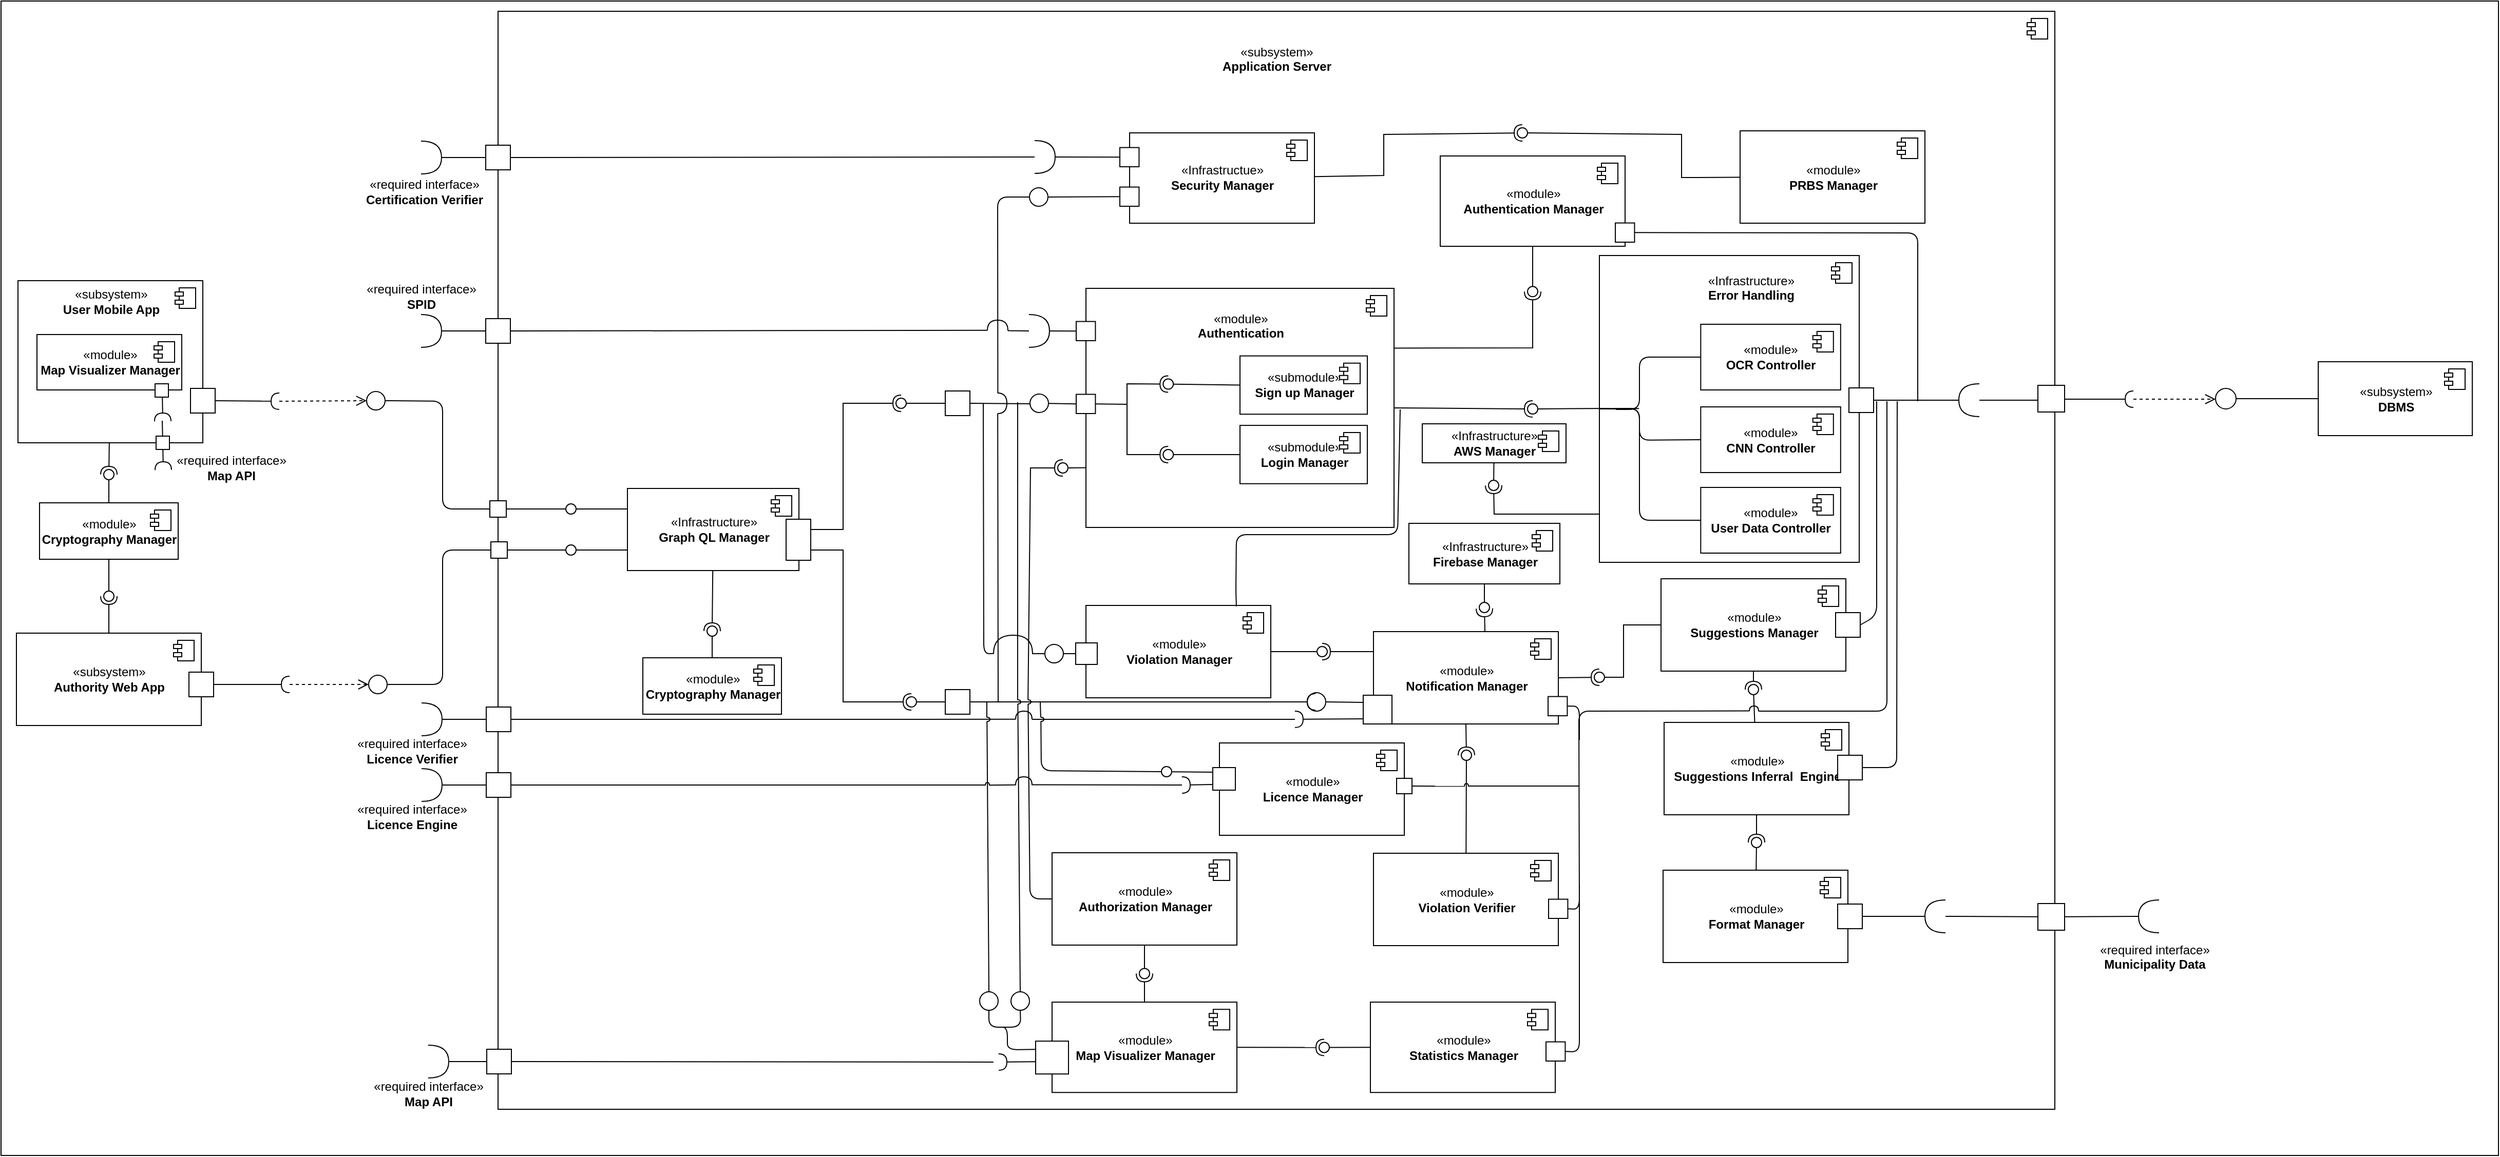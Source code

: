 <mxfile version="12.2.9" type="device" pages="1"><diagram name="Page-1" id="5f0bae14-7c28-e335-631c-24af17079c00"><mxGraphModel dx="3486" dy="-443" grid="1" gridSize="10" guides="1" tooltips="1" connect="1" arrows="1" fold="1" page="1" pageScale="1" pageWidth="1100" pageHeight="850" background="#ffffff" math="0" shadow="0"><root><mxCell id="0"/><mxCell id="1" parent="0"/><mxCell id="BNI4dnyCkLqJJTf4XU7P-861" value="" style="rounded=0;whiteSpace=wrap;html=1;" parent="1" vertex="1"><mxGeometry x="-670" y="1780" width="2432" height="1125" as="geometry"/></mxCell><mxCell id="BNI4dnyCkLqJJTf4XU7P-834" value="" style="html=1;" parent="1" vertex="1"><mxGeometry x="-186" y="1790" width="1516" height="1070" as="geometry"/></mxCell><mxCell id="BNI4dnyCkLqJJTf4XU7P-835" value="" style="shape=component;jettyWidth=8;jettyHeight=4;" parent="BNI4dnyCkLqJJTf4XU7P-834" vertex="1"><mxGeometry x="1" width="20" height="20" relative="1" as="geometry"><mxPoint x="-27" y="7" as="offset"/></mxGeometry></mxCell><mxCell id="BNI4dnyCkLqJJTf4XU7P-580" value="&lt;span&gt;«subsystem»&lt;br&gt;&lt;/span&gt;&lt;b&gt;Application Server&lt;/b&gt;" style="text;html=1;resizable=0;points=[];autosize=1;align=center;verticalAlign=top;spacingTop=-4;" parent="BNI4dnyCkLqJJTf4XU7P-834" vertex="1"><mxGeometry x="703" y="30" width="110" height="30" as="geometry"/></mxCell><mxCell id="BNI4dnyCkLqJJTf4XU7P-576" value="" style="ellipse;whiteSpace=wrap;html=1;fontFamily=Helvetica;fontSize=12;fontColor=#000000;align=center;strokeColor=#000000;fillColor=#ffffff;points=[];aspect=fixed;resizable=0;" parent="BNI4dnyCkLqJJTf4XU7P-834" vertex="1"><mxGeometry x="938" y="720" width="10" height="10" as="geometry"/></mxCell><mxCell id="BNI4dnyCkLqJJTf4XU7P-697" value="" style="ellipse;whiteSpace=wrap;html=1;aspect=fixed;" parent="BNI4dnyCkLqJJTf4XU7P-834" vertex="1"><mxGeometry x="788" y="664" width="18" height="18" as="geometry"/></mxCell><mxCell id="BNI4dnyCkLqJJTf4XU7P-655" value="" style="ellipse;whiteSpace=wrap;html=1;fontFamily=Helvetica;fontSize=12;fontColor=#000000;align=center;strokeColor=#000000;fillColor=#ffffff;points=[];aspect=fixed;resizable=0;" parent="BNI4dnyCkLqJJTf4XU7P-834" vertex="1"><mxGeometry x="797.5" y="619" width="10" height="10" as="geometry"/></mxCell><mxCell id="BNI4dnyCkLqJJTf4XU7P-851" value="«Infrastructure»&lt;br&gt;&lt;b&gt;AWS Manager&lt;/b&gt;" style="html=1;" parent="BNI4dnyCkLqJJTf4XU7P-834" vertex="1"><mxGeometry x="900" y="402" width="140" height="38" as="geometry"/></mxCell><mxCell id="BNI4dnyCkLqJJTf4XU7P-852" value="" style="shape=component;jettyWidth=8;jettyHeight=4;" parent="BNI4dnyCkLqJJTf4XU7P-851" vertex="1"><mxGeometry x="1" width="20" height="20" relative="1" as="geometry"><mxPoint x="-27" y="7" as="offset"/></mxGeometry></mxCell><mxCell id="BNI4dnyCkLqJJTf4XU7P-853" value="" style="rounded=0;orthogonalLoop=1;jettySize=auto;html=1;endArrow=none;endFill=0;" parent="BNI4dnyCkLqJJTf4XU7P-834" source="BNI4dnyCkLqJJTf4XU7P-851" target="BNI4dnyCkLqJJTf4XU7P-855" edge="1"><mxGeometry relative="1" as="geometry"><mxPoint x="948" y="522" as="sourcePoint"/></mxGeometry></mxCell><mxCell id="BNI4dnyCkLqJJTf4XU7P-855" value="" style="ellipse;whiteSpace=wrap;html=1;fontFamily=Helvetica;fontSize=12;fontColor=#000000;align=center;strokeColor=#000000;fillColor=#ffffff;points=[];aspect=fixed;resizable=0;" parent="BNI4dnyCkLqJJTf4XU7P-834" vertex="1"><mxGeometry x="964.5" y="457" width="10" height="10" as="geometry"/></mxCell><mxCell id="BNI4dnyCkLqJJTf4XU7P-856" value="«Infrastructure»&lt;br&gt;&lt;b&gt;Firebase Manager&lt;/b&gt;" style="html=1;" parent="BNI4dnyCkLqJJTf4XU7P-834" vertex="1"><mxGeometry x="887" y="499" width="147" height="59" as="geometry"/></mxCell><mxCell id="BNI4dnyCkLqJJTf4XU7P-857" value="" style="shape=component;jettyWidth=8;jettyHeight=4;" parent="BNI4dnyCkLqJJTf4XU7P-856" vertex="1"><mxGeometry x="1" width="20" height="20" relative="1" as="geometry"><mxPoint x="-27" y="7" as="offset"/></mxGeometry></mxCell><mxCell id="BNI4dnyCkLqJJTf4XU7P-858" value="" style="rounded=0;orthogonalLoop=1;jettySize=auto;html=1;endArrow=none;endFill=0;" parent="BNI4dnyCkLqJJTf4XU7P-834" source="BNI4dnyCkLqJJTf4XU7P-856" target="BNI4dnyCkLqJJTf4XU7P-860" edge="1"><mxGeometry relative="1" as="geometry"><mxPoint x="226" y="385" as="sourcePoint"/></mxGeometry></mxCell><mxCell id="BNI4dnyCkLqJJTf4XU7P-860" value="" style="ellipse;whiteSpace=wrap;html=1;fontFamily=Helvetica;fontSize=12;fontColor=#000000;align=center;strokeColor=#000000;fillColor=#ffffff;points=[];aspect=fixed;resizable=0;" parent="BNI4dnyCkLqJJTf4XU7P-834" vertex="1"><mxGeometry x="955.5" y="576" width="10" height="10" as="geometry"/></mxCell><mxCell id="BNI4dnyCkLqJJTf4XU7P-550" value="" style="rounded=0;orthogonalLoop=1;jettySize=auto;html=1;endArrow=halfCircle;endFill=0;endSize=6;strokeWidth=1;" parent="1" edge="1"><mxGeometry relative="1" as="geometry"><mxPoint x="1323" y="2168" as="sourcePoint"/><mxPoint x="1406.5" y="2168" as="targetPoint"/></mxGeometry></mxCell><mxCell id="BNI4dnyCkLqJJTf4XU7P-551" value="«module»&lt;br&gt;&lt;b&gt;Authentication Manager&lt;/b&gt;" style="html=1;" parent="1" vertex="1"><mxGeometry x="731.5" y="1930.978" width="180" height="88.043" as="geometry"/></mxCell><mxCell id="BNI4dnyCkLqJJTf4XU7P-552" value="" style="shape=component;jettyWidth=8;jettyHeight=4;" parent="BNI4dnyCkLqJJTf4XU7P-551" vertex="1"><mxGeometry x="1" width="20" height="20" relative="1" as="geometry"><mxPoint x="-27" y="7" as="offset"/></mxGeometry></mxCell><mxCell id="BNI4dnyCkLqJJTf4XU7P-553" value="" style="rounded=0;orthogonalLoop=1;jettySize=auto;html=1;endArrow=none;endFill=0;exitX=0.5;exitY=1;exitDx=0;exitDy=0;" parent="1" source="BNI4dnyCkLqJJTf4XU7P-551" target="BNI4dnyCkLqJJTf4XU7P-554" edge="1"><mxGeometry relative="1" as="geometry"><mxPoint x="187.5" y="2337.663" as="sourcePoint"/></mxGeometry></mxCell><mxCell id="BNI4dnyCkLqJJTf4XU7P-554" value="" style="ellipse;whiteSpace=wrap;html=1;fontFamily=Helvetica;fontSize=12;fontColor=#000000;align=center;strokeColor=#000000;fillColor=#ffffff;points=[];aspect=fixed;resizable=0;" parent="1" vertex="1"><mxGeometry x="816.5" y="2058.152" width="10" height="10" as="geometry"/></mxCell><mxCell id="BNI4dnyCkLqJJTf4XU7P-555" value="«Infrastructue»&lt;br&gt;&lt;b&gt;Security Manager&lt;/b&gt;" style="html=1;" parent="1" vertex="1"><mxGeometry x="429" y="1908.478" width="180" height="88.043" as="geometry"/></mxCell><mxCell id="BNI4dnyCkLqJJTf4XU7P-556" value="" style="shape=component;jettyWidth=8;jettyHeight=4;" parent="BNI4dnyCkLqJJTf4XU7P-555" vertex="1"><mxGeometry x="1" width="20" height="20" relative="1" as="geometry"><mxPoint x="-27" y="7" as="offset"/></mxGeometry></mxCell><mxCell id="BNI4dnyCkLqJJTf4XU7P-557" value="" style="whiteSpace=wrap;html=1;aspect=fixed;" parent="BNI4dnyCkLqJJTf4XU7P-555" vertex="1"><mxGeometry x="-9.5" y="14.304" width="18.717" height="18.717" as="geometry"/></mxCell><mxCell id="BNI4dnyCkLqJJTf4XU7P-558" value="«module»&lt;br&gt;&lt;b&gt;Statistics Manager&lt;/b&gt;" style="html=1;" parent="1" vertex="1"><mxGeometry x="663.5" y="2755.587" width="180" height="88.043" as="geometry"/></mxCell><mxCell id="BNI4dnyCkLqJJTf4XU7P-559" value="" style="shape=component;jettyWidth=8;jettyHeight=4;" parent="BNI4dnyCkLqJJTf4XU7P-558" vertex="1"><mxGeometry x="1" width="20" height="20" relative="1" as="geometry"><mxPoint x="-27" y="7" as="offset"/></mxGeometry></mxCell><mxCell id="BNI4dnyCkLqJJTf4XU7P-560" value="«module»&lt;br&gt;&lt;b&gt;Map Visualizer Manager&lt;/b&gt;" style="html=1;" parent="1" vertex="1"><mxGeometry x="353.5" y="2755.587" width="180" height="88.043" as="geometry"/></mxCell><mxCell id="BNI4dnyCkLqJJTf4XU7P-561" value="" style="shape=component;jettyWidth=8;jettyHeight=4;" parent="BNI4dnyCkLqJJTf4XU7P-560" vertex="1"><mxGeometry x="1" width="20" height="20" relative="1" as="geometry"><mxPoint x="-27" y="7" as="offset"/></mxGeometry></mxCell><mxCell id="BNI4dnyCkLqJJTf4XU7P-562" value="" style="whiteSpace=wrap;html=1;aspect=fixed;" parent="BNI4dnyCkLqJJTf4XU7P-560" vertex="1"><mxGeometry x="-16" y="38" width="32" height="32" as="geometry"/></mxCell><mxCell id="BNI4dnyCkLqJJTf4XU7P-563" value="" style="rounded=0;orthogonalLoop=1;jettySize=auto;html=1;endArrow=halfCircle;endFill=0;entryX=0.5;entryY=0.5;entryDx=0;entryDy=0;endSize=6;strokeWidth=1;exitX=0.5;exitY=0;exitDx=0;exitDy=0;" parent="1" source="BNI4dnyCkLqJJTf4XU7P-560" target="BNI4dnyCkLqJJTf4XU7P-564" edge="1"><mxGeometry relative="1" as="geometry"><mxPoint x="-152.5" y="3000.37" as="sourcePoint"/></mxGeometry></mxCell><mxCell id="BNI4dnyCkLqJJTf4XU7P-564" value="" style="ellipse;whiteSpace=wrap;html=1;fontFamily=Helvetica;fontSize=12;fontColor=#000000;align=center;strokeColor=#000000;fillColor=#ffffff;points=[];aspect=fixed;resizable=0;" parent="1" vertex="1"><mxGeometry x="438.5" y="2722.696" width="10" height="10" as="geometry"/></mxCell><mxCell id="BNI4dnyCkLqJJTf4XU7P-565" value="" style="rounded=0;orthogonalLoop=1;jettySize=auto;html=1;endArrow=none;endFill=0;exitX=0;exitY=0.5;exitDx=0;exitDy=0;" parent="1" source="BNI4dnyCkLqJJTf4XU7P-558" target="BNI4dnyCkLqJJTf4XU7P-567" edge="1"><mxGeometry relative="1" as="geometry"><mxPoint x="277.5" y="2879.065" as="sourcePoint"/></mxGeometry></mxCell><mxCell id="BNI4dnyCkLqJJTf4XU7P-566" value="" style="rounded=0;orthogonalLoop=1;jettySize=auto;html=1;endArrow=halfCircle;endFill=0;entryX=0.5;entryY=0.5;entryDx=0;entryDy=0;endSize=6;strokeWidth=1;exitX=1;exitY=0.5;exitDx=0;exitDy=0;" parent="1" source="BNI4dnyCkLqJJTf4XU7P-560" target="BNI4dnyCkLqJJTf4XU7P-567" edge="1"><mxGeometry relative="1" as="geometry"><mxPoint x="357.5" y="2722.543" as="sourcePoint"/></mxGeometry></mxCell><mxCell id="BNI4dnyCkLqJJTf4XU7P-567" value="" style="ellipse;whiteSpace=wrap;html=1;fontFamily=Helvetica;fontSize=12;fontColor=#000000;align=center;strokeColor=#000000;fillColor=#ffffff;points=[];aspect=fixed;resizable=0;" parent="1" vertex="1"><mxGeometry x="613.5" y="2794.717" width="10" height="10" as="geometry"/></mxCell><mxCell id="BNI4dnyCkLqJJTf4XU7P-568" value="«module»&lt;br&gt;&lt;b&gt;Violation Verifier&lt;/b&gt;" style="html=1;" parent="1" vertex="1"><mxGeometry x="666.5" y="2610.5" width="180" height="90" as="geometry"/></mxCell><mxCell id="BNI4dnyCkLqJJTf4XU7P-569" value="" style="shape=component;jettyWidth=8;jettyHeight=4;" parent="BNI4dnyCkLqJJTf4XU7P-568" vertex="1"><mxGeometry x="1" width="20" height="20" relative="1" as="geometry"><mxPoint x="-27" y="7" as="offset"/></mxGeometry></mxCell><mxCell id="BNI4dnyCkLqJJTf4XU7P-570" value="«module»&lt;br&gt;&lt;b&gt;Suggestions Manager&lt;/b&gt;" style="html=1;" parent="1" vertex="1"><mxGeometry x="946.5" y="2343" width="180" height="90" as="geometry"/></mxCell><mxCell id="BNI4dnyCkLqJJTf4XU7P-571" value="" style="shape=component;jettyWidth=8;jettyHeight=4;" parent="BNI4dnyCkLqJJTf4XU7P-570" vertex="1"><mxGeometry x="1" width="20" height="20" relative="1" as="geometry"><mxPoint x="-27" y="7" as="offset"/></mxGeometry></mxCell><mxCell id="BNI4dnyCkLqJJTf4XU7P-572" value="" style="rounded=0;orthogonalLoop=1;jettySize=auto;html=1;endArrow=none;endFill=0;exitX=0;exitY=0.5;exitDx=0;exitDy=0;" parent="1" source="BNI4dnyCkLqJJTf4XU7P-570" target="BNI4dnyCkLqJJTf4XU7P-573" edge="1"><mxGeometry relative="1" as="geometry"><mxPoint x="786.5" y="2622.5" as="sourcePoint"/><Array as="points"><mxPoint x="910" y="2388"/><mxPoint x="910" y="2439"/></Array></mxGeometry></mxCell><mxCell id="BNI4dnyCkLqJJTf4XU7P-573" value="" style="ellipse;whiteSpace=wrap;html=1;fontFamily=Helvetica;fontSize=12;fontColor=#000000;align=center;strokeColor=#000000;fillColor=#ffffff;points=[];aspect=fixed;resizable=0;" parent="1" vertex="1"><mxGeometry x="881.5" y="2434" width="10" height="10" as="geometry"/></mxCell><mxCell id="BNI4dnyCkLqJJTf4XU7P-574" value="" style="whiteSpace=wrap;html=1;aspect=fixed;" parent="1" vertex="1"><mxGeometry x="1116.5" y="2376" width="24" height="24" as="geometry"/></mxCell><mxCell id="BNI4dnyCkLqJJTf4XU7P-575" value="" style="endArrow=none;html=1;exitX=1;exitY=0.5;exitDx=0;exitDy=0;" parent="1" source="BNI4dnyCkLqJJTf4XU7P-574" edge="1"><mxGeometry width="50" height="50" relative="1" as="geometry"><mxPoint x="920.5" y="2426" as="sourcePoint"/><mxPoint x="1156.5" y="2170" as="targetPoint"/><Array as="points"><mxPoint x="1156.5" y="2379"/></Array></mxGeometry></mxCell><mxCell id="BNI4dnyCkLqJJTf4XU7P-577" value="" style="rounded=0;orthogonalLoop=1;jettySize=auto;html=1;endArrow=none;endFill=0;" parent="1" source="BNI4dnyCkLqJJTf4XU7P-568" target="BNI4dnyCkLqJJTf4XU7P-576" edge="1"><mxGeometry relative="1" as="geometry"><mxPoint x="-289.5" y="2423" as="sourcePoint"/></mxGeometry></mxCell><mxCell id="BNI4dnyCkLqJJTf4XU7P-578" value="«module»&lt;br&gt;&lt;b&gt;PRBS Manager&lt;/b&gt;" style="html=1;" parent="1" vertex="1"><mxGeometry x="1023.5" y="1906.5" width="180" height="90" as="geometry"/></mxCell><mxCell id="BNI4dnyCkLqJJTf4XU7P-579" value="" style="shape=component;jettyWidth=8;jettyHeight=4;" parent="BNI4dnyCkLqJJTf4XU7P-578" vertex="1"><mxGeometry x="1" width="20" height="20" relative="1" as="geometry"><mxPoint x="-27" y="7" as="offset"/></mxGeometry></mxCell><mxCell id="BNI4dnyCkLqJJTf4XU7P-581" value="«module»&lt;br&gt;&lt;b&gt;Format Manager&lt;/b&gt;" style="html=1;" parent="1" vertex="1"><mxGeometry x="948.5" y="2627" width="180" height="90" as="geometry"/></mxCell><mxCell id="BNI4dnyCkLqJJTf4XU7P-582" value="" style="shape=component;jettyWidth=8;jettyHeight=4;" parent="BNI4dnyCkLqJJTf4XU7P-581" vertex="1"><mxGeometry x="1" width="20" height="20" relative="1" as="geometry"><mxPoint x="-27" y="7" as="offset"/></mxGeometry></mxCell><mxCell id="BNI4dnyCkLqJJTf4XU7P-583" value="" style="shape=requiredInterface;html=1;verticalLabelPosition=bottom;rotation=-180;" parent="1" vertex="1"><mxGeometry x="1411.5" y="2656" width="20" height="32" as="geometry"/></mxCell><mxCell id="BNI4dnyCkLqJJTf4XU7P-584" value="" style="shape=requiredInterface;html=1;verticalLabelPosition=bottom;rotation=-180;" parent="1" vertex="1"><mxGeometry x="1203.5" y="2656" width="20" height="32" as="geometry"/></mxCell><mxCell id="BNI4dnyCkLqJJTf4XU7P-585" value="" style="endArrow=none;html=1;entryX=1;entryY=0.5;entryDx=0;entryDy=0;entryPerimeter=0;" parent="1" source="BNI4dnyCkLqJJTf4XU7P-604" target="BNI4dnyCkLqJJTf4XU7P-584" edge="1"><mxGeometry width="50" height="50" relative="1" as="geometry"><mxPoint x="340.5" y="3084.5" as="sourcePoint"/><mxPoint x="390.5" y="3034.5" as="targetPoint"/></mxGeometry></mxCell><mxCell id="BNI4dnyCkLqJJTf4XU7P-586" value="«module»&lt;br&gt;&lt;b&gt;Suggestions Inferral&amp;nbsp; Engine&lt;/b&gt;" style="html=1;" parent="1" vertex="1"><mxGeometry x="949.5" y="2483" width="180" height="90" as="geometry"/></mxCell><mxCell id="BNI4dnyCkLqJJTf4XU7P-587" value="" style="shape=component;jettyWidth=8;jettyHeight=4;" parent="BNI4dnyCkLqJJTf4XU7P-586" vertex="1"><mxGeometry x="1" width="20" height="20" relative="1" as="geometry"><mxPoint x="-27" y="7" as="offset"/></mxGeometry></mxCell><mxCell id="BNI4dnyCkLqJJTf4XU7P-588" value="" style="ellipse;whiteSpace=wrap;html=1;fontFamily=Helvetica;fontSize=12;fontColor=#000000;align=center;strokeColor=#000000;fillColor=#ffffff;points=[];aspect=fixed;resizable=0;" parent="1" vertex="1"><mxGeometry x="1034.5" y="2595" width="10" height="10" as="geometry"/></mxCell><mxCell id="BNI4dnyCkLqJJTf4XU7P-589" value="" style="rounded=0;orthogonalLoop=1;jettySize=auto;html=1;endArrow=none;endFill=0;" parent="1" source="BNI4dnyCkLqJJTf4XU7P-581" target="BNI4dnyCkLqJJTf4XU7P-588" edge="1"><mxGeometry relative="1" as="geometry"><mxPoint x="-349.5" y="2443.5" as="sourcePoint"/></mxGeometry></mxCell><mxCell id="BNI4dnyCkLqJJTf4XU7P-590" value="" style="rounded=0;orthogonalLoop=1;jettySize=auto;html=1;endArrow=halfCircle;endFill=0;entryX=0.5;entryY=0.5;entryDx=0;entryDy=0;endSize=6;strokeWidth=1;" parent="1" source="BNI4dnyCkLqJJTf4XU7P-586" target="BNI4dnyCkLqJJTf4XU7P-588" edge="1"><mxGeometry relative="1" as="geometry"><mxPoint x="-309.5" y="2443.5" as="sourcePoint"/></mxGeometry></mxCell><mxCell id="BNI4dnyCkLqJJTf4XU7P-591" value="" style="whiteSpace=wrap;html=1;aspect=fixed;" parent="1" vertex="1"><mxGeometry x="419.5" y="1961.283" width="18.717" height="18.717" as="geometry"/></mxCell><mxCell id="BNI4dnyCkLqJJTf4XU7P-592" value="" style="shape=requiredInterface;html=1;verticalLabelPosition=bottom;" parent="1" vertex="1"><mxGeometry x="300.5" y="2162" width="9" height="20" as="geometry"/></mxCell><mxCell id="BNI4dnyCkLqJJTf4XU7P-593" value="" style="ellipse;whiteSpace=wrap;html=1;aspect=fixed;" parent="1" vertex="1"><mxGeometry x="283" y="2745.5" width="18" height="18" as="geometry"/></mxCell><mxCell id="BNI4dnyCkLqJJTf4XU7P-594" value="" style="ellipse;whiteSpace=wrap;html=1;aspect=fixed;" parent="1" vertex="1"><mxGeometry x="313.5" y="2745.5" width="18" height="18" as="geometry"/></mxCell><mxCell id="BNI4dnyCkLqJJTf4XU7P-596" value="" style="shape=requiredInterface;html=1;verticalLabelPosition=bottom;rotation=0;" parent="1" vertex="1"><mxGeometry x="320" y="2461" width="3" height="4" as="geometry"/></mxCell><mxCell id="BNI4dnyCkLqJJTf4XU7P-597" value="" style="endArrow=none;html=1;exitX=0.5;exitY=0;exitDx=0;exitDy=0;entryX=0.055;entryY=1.002;entryDx=0;entryDy=0;entryPerimeter=0;" parent="1" source="BNI4dnyCkLqJJTf4XU7P-594" target="BNI4dnyCkLqJJTf4XU7P-596" edge="1"><mxGeometry width="50" height="50" relative="1" as="geometry"><mxPoint x="-269.5" y="2730" as="sourcePoint"/><mxPoint x="-219.5" y="2680" as="targetPoint"/></mxGeometry></mxCell><mxCell id="BNI4dnyCkLqJJTf4XU7P-598" value="" style="whiteSpace=wrap;html=1;aspect=fixed;" parent="1" vertex="1"><mxGeometry x="902" y="1996.283" width="18.717" height="18.717" as="geometry"/></mxCell><mxCell id="BNI4dnyCkLqJJTf4XU7P-599" value="" style="shape=requiredInterface;html=1;verticalLabelPosition=bottom;rotation=-180;" parent="1" vertex="1"><mxGeometry x="1236.5" y="2153" width="20" height="32" as="geometry"/></mxCell><mxCell id="BNI4dnyCkLqJJTf4XU7P-600" value="" style="endArrow=none;html=1;exitX=0;exitY=0.5;exitDx=0;exitDy=0;exitPerimeter=0;" parent="1" source="BNI4dnyCkLqJJTf4XU7P-599" edge="1"><mxGeometry width="50" height="50" relative="1" as="geometry"><mxPoint x="960.5" y="2290" as="sourcePoint"/><mxPoint x="1326.5" y="2169.0" as="targetPoint"/></mxGeometry></mxCell><mxCell id="BNI4dnyCkLqJJTf4XU7P-601" value="" style="whiteSpace=wrap;html=1;aspect=fixed;" parent="1" vertex="1"><mxGeometry x="1118.5" y="2515" width="24" height="24" as="geometry"/></mxCell><mxCell id="BNI4dnyCkLqJJTf4XU7P-602" value="" style="endArrow=none;html=1;exitX=1;exitY=0.5;exitDx=0;exitDy=0;" parent="1" source="BNI4dnyCkLqJJTf4XU7P-601" edge="1"><mxGeometry width="50" height="50" relative="1" as="geometry"><mxPoint x="515.5" y="2639.5" as="sourcePoint"/><mxPoint x="1176.5" y="2170" as="targetPoint"/><Array as="points"><mxPoint x="1176" y="2527"/></Array></mxGeometry></mxCell><mxCell id="BNI4dnyCkLqJJTf4XU7P-603" value="" style="endArrow=none;html=1;entryX=1;entryY=0.5;entryDx=0;entryDy=0;entryPerimeter=0;" parent="1" source="BNI4dnyCkLqJJTf4XU7P-581" target="BNI4dnyCkLqJJTf4XU7P-604" edge="1"><mxGeometry width="50" height="50" relative="1" as="geometry"><mxPoint x="1127.5" y="2702" as="sourcePoint"/><mxPoint x="1204.5" y="2702" as="targetPoint"/></mxGeometry></mxCell><mxCell id="BNI4dnyCkLqJJTf4XU7P-604" value="" style="whiteSpace=wrap;html=1;aspect=fixed;" parent="1" vertex="1"><mxGeometry x="1118.5" y="2660" width="24" height="24" as="geometry"/></mxCell><mxCell id="BNI4dnyCkLqJJTf4XU7P-605" value="" style="shape=requiredInterface;html=1;verticalLabelPosition=bottom;rotation=0;" parent="1" vertex="1"><mxGeometry x="336.5" y="1916" width="20" height="32" as="geometry"/></mxCell><mxCell id="BNI4dnyCkLqJJTf4XU7P-606" value="" style="endArrow=none;html=1;entryX=0;entryY=0.5;entryDx=0;entryDy=0;exitX=1;exitY=0.5;exitDx=0;exitDy=0;exitPerimeter=0;" parent="1" source="BNI4dnyCkLqJJTf4XU7P-605" target="BNI4dnyCkLqJJTf4XU7P-557" edge="1"><mxGeometry width="50" height="50" relative="1" as="geometry"><mxPoint x="-379.5" y="2050" as="sourcePoint"/><mxPoint x="-329.5" y="2000" as="targetPoint"/></mxGeometry></mxCell><mxCell id="BNI4dnyCkLqJJTf4XU7P-607" value="«module»&lt;br&gt;&lt;b&gt;Violation Manager&lt;/b&gt;" style="html=1;" parent="1" vertex="1"><mxGeometry x="386.5" y="2369" width="180" height="90" as="geometry"/></mxCell><mxCell id="BNI4dnyCkLqJJTf4XU7P-608" value="" style="shape=component;jettyWidth=8;jettyHeight=4;" parent="BNI4dnyCkLqJJTf4XU7P-607" vertex="1"><mxGeometry x="1" width="20" height="20" relative="1" as="geometry"><mxPoint x="-27" y="7" as="offset"/></mxGeometry></mxCell><mxCell id="BNI4dnyCkLqJJTf4XU7P-609" value="" style="whiteSpace=wrap;html=1;aspect=fixed;" parent="BNI4dnyCkLqJJTf4XU7P-607" vertex="1"><mxGeometry x="-10" y="36.5" width="21" height="21" as="geometry"/></mxCell><mxCell id="BNI4dnyCkLqJJTf4XU7P-610" value="" style="ellipse;whiteSpace=wrap;html=1;aspect=fixed;" parent="1" vertex="1"><mxGeometry x="331.5" y="1962" width="18" height="18" as="geometry"/></mxCell><mxCell id="BNI4dnyCkLqJJTf4XU7P-611" value="" style="rounded=0;orthogonalLoop=1;jettySize=auto;html=1;endArrow=none;endFill=0;exitX=0;exitY=0.5;exitDx=0;exitDy=0;entryX=1;entryY=0.5;entryDx=0;entryDy=0;" parent="1" source="BNI4dnyCkLqJJTf4XU7P-591" target="BNI4dnyCkLqJJTf4XU7P-610" edge="1"><mxGeometry relative="1" as="geometry"><mxPoint x="-237" y="2185.5" as="sourcePoint"/><mxPoint x="-31.5" y="2070.5" as="targetPoint"/></mxGeometry></mxCell><mxCell id="BNI4dnyCkLqJJTf4XU7P-612" value="" style="endArrow=none;html=1;entryX=0;entryY=0.5;entryDx=0;entryDy=0;exitX=0.023;exitY=0.008;exitDx=0;exitDy=0;exitPerimeter=0;" parent="1" source="BNI4dnyCkLqJJTf4XU7P-592" target="BNI4dnyCkLqJJTf4XU7P-610" edge="1"><mxGeometry width="50" height="50" relative="1" as="geometry"><mxPoint x="-289.5" y="2190" as="sourcePoint"/><mxPoint x="-239.5" y="2130" as="targetPoint"/><Array as="points"><mxPoint x="300.5" y="1971"/></Array></mxGeometry></mxCell><mxCell id="BNI4dnyCkLqJJTf4XU7P-613" value="" style="ellipse;whiteSpace=wrap;html=1;aspect=fixed;" parent="1" vertex="1"><mxGeometry x="346.5" y="2407" width="18" height="18" as="geometry"/></mxCell><mxCell id="BNI4dnyCkLqJJTf4XU7P-614" value="" style="endArrow=none;html=1;entryX=0;entryY=0.5;entryDx=0;entryDy=0;" parent="1" source="BNI4dnyCkLqJJTf4XU7P-613" target="BNI4dnyCkLqJJTf4XU7P-609" edge="1"><mxGeometry width="50" height="50" relative="1" as="geometry"><mxPoint x="-39.5" y="2516" as="sourcePoint"/><mxPoint x="-179.5" y="2445" as="targetPoint"/></mxGeometry></mxCell><mxCell id="BNI4dnyCkLqJJTf4XU7P-615" value="" style="shape=requiredInterface;html=1;verticalLabelPosition=bottom;rotation=-90;" parent="1" vertex="1"><mxGeometry x="306.5" y="2388" width="18" height="38" as="geometry"/></mxCell><mxCell id="BNI4dnyCkLqJJTf4XU7P-616" value="" style="endArrow=none;html=1;entryX=0;entryY=0.5;entryDx=0;entryDy=0;exitX=-0.002;exitY=0.988;exitDx=0;exitDy=0;exitPerimeter=0;" parent="1" source="BNI4dnyCkLqJJTf4XU7P-615" target="BNI4dnyCkLqJJTf4XU7P-613" edge="1"><mxGeometry width="50" height="50" relative="1" as="geometry"><mxPoint x="-69.5" y="2516" as="sourcePoint"/><mxPoint x="-169.5" y="2395" as="targetPoint"/></mxGeometry></mxCell><mxCell id="BNI4dnyCkLqJJTf4XU7P-617" value="" style="whiteSpace=wrap;html=1;aspect=fixed;" parent="1" vertex="1"><mxGeometry x="837" y="2655.283" width="18.717" height="18.717" as="geometry"/></mxCell><mxCell id="BNI4dnyCkLqJJTf4XU7P-618" value="" style="shape=requiredInterface;html=1;verticalLabelPosition=bottom;rotation=-90;" parent="1" vertex="1"><mxGeometry x="1034.5" y="2465" width="5" height="9" as="geometry"/></mxCell><mxCell id="BNI4dnyCkLqJJTf4XU7P-619" value="" style="endArrow=none;html=1;exitX=1;exitY=0.5;exitDx=0;exitDy=0;entryX=0.039;entryY=0.011;entryDx=0;entryDy=0;entryPerimeter=0;" parent="1" source="BNI4dnyCkLqJJTf4XU7P-617" target="BNI4dnyCkLqJJTf4XU7P-618" edge="1"><mxGeometry width="50" height="50" relative="1" as="geometry"><mxPoint x="480.5" y="2580" as="sourcePoint"/><mxPoint x="530.5" y="2530" as="targetPoint"/><Array as="points"><mxPoint x="867" y="2665"/><mxPoint x="866.5" y="2472"/></Array></mxGeometry></mxCell><mxCell id="BNI4dnyCkLqJJTf4XU7P-620" value="" style="endArrow=none;html=1;exitX=0.011;exitY=0.988;exitDx=0;exitDy=0;exitPerimeter=0;" parent="1" source="BNI4dnyCkLqJJTf4XU7P-618" edge="1"><mxGeometry width="50" height="50" relative="1" as="geometry"><mxPoint x="780.5" y="2460" as="sourcePoint"/><mxPoint x="1166.5" y="2170" as="targetPoint"/><Array as="points"><mxPoint x="1166.5" y="2472"/></Array></mxGeometry></mxCell><mxCell id="BNI4dnyCkLqJJTf4XU7P-621" value="" style="whiteSpace=wrap;html=1;aspect=fixed;" parent="1" vertex="1"><mxGeometry x="834.5" y="2794.283" width="18.717" height="18.717" as="geometry"/></mxCell><mxCell id="BNI4dnyCkLqJJTf4XU7P-623" value="" style="endArrow=none;html=1;exitX=1;exitY=0.5;exitDx=0;exitDy=0;" parent="1" source="BNI4dnyCkLqJJTf4XU7P-648" edge="1"><mxGeometry width="50" height="50" relative="1" as="geometry"><mxPoint x="460.5" y="2570" as="sourcePoint"/><mxPoint x="867" y="2500" as="targetPoint"/><Array as="points"><mxPoint x="867" y="2467"/></Array></mxGeometry></mxCell><mxCell id="BNI4dnyCkLqJJTf4XU7P-624" value="" style="html=1;" parent="1" vertex="1"><mxGeometry x="386.5" y="2060" width="300" height="233" as="geometry"/></mxCell><mxCell id="BNI4dnyCkLqJJTf4XU7P-625" value="" style="shape=component;jettyWidth=8;jettyHeight=4;" parent="BNI4dnyCkLqJJTf4XU7P-624" vertex="1"><mxGeometry x="1" width="20" height="20" relative="1" as="geometry"><mxPoint x="-27" y="7" as="offset"/></mxGeometry></mxCell><mxCell id="BNI4dnyCkLqJJTf4XU7P-626" value="&lt;span&gt;«module»&lt;/span&gt;&lt;br&gt;&lt;b&gt;Authentication&lt;/b&gt;" style="text;html=1;resizable=0;points=[];autosize=1;align=center;verticalAlign=top;spacingTop=-4;" parent="BNI4dnyCkLqJJTf4XU7P-624" vertex="1"><mxGeometry x="105.196" y="20.11" width="90" height="30" as="geometry"/></mxCell><mxCell id="BNI4dnyCkLqJJTf4XU7P-627" value="«submodule»&lt;br&gt;&lt;b&gt;Sign up Manager&lt;/b&gt;" style="html=1;" parent="BNI4dnyCkLqJJTf4XU7P-624" vertex="1"><mxGeometry x="150" y="65.835" width="124" height="56.808" as="geometry"/></mxCell><mxCell id="BNI4dnyCkLqJJTf4XU7P-628" value="" style="shape=component;jettyWidth=8;jettyHeight=4;" parent="BNI4dnyCkLqJJTf4XU7P-627" vertex="1"><mxGeometry x="1" width="20" height="20" relative="1" as="geometry"><mxPoint x="-27" y="7" as="offset"/></mxGeometry></mxCell><mxCell id="BNI4dnyCkLqJJTf4XU7P-629" value="" style="ellipse;whiteSpace=wrap;html=1;fontFamily=Helvetica;fontSize=12;fontColor=#000000;align=center;strokeColor=#000000;fillColor=#ffffff;points=[];aspect=fixed;resizable=0;" parent="BNI4dnyCkLqJJTf4XU7P-624" vertex="1"><mxGeometry x="75.123" y="88.295" width="10" height="10" as="geometry"/></mxCell><mxCell id="BNI4dnyCkLqJJTf4XU7P-630" value="" style="rounded=0;orthogonalLoop=1;jettySize=auto;html=1;endArrow=none;endFill=0;exitX=0;exitY=0.5;exitDx=0;exitDy=0;" parent="BNI4dnyCkLqJJTf4XU7P-624" source="BNI4dnyCkLqJJTf4XU7P-627" target="BNI4dnyCkLqJJTf4XU7P-629" edge="1"><mxGeometry relative="1" as="geometry"><mxPoint x="-336.509" y="76.27" as="sourcePoint"/></mxGeometry></mxCell><mxCell id="BNI4dnyCkLqJJTf4XU7P-631" value="«submodule»&lt;br&gt;&lt;b&gt;Login Manager&lt;/b&gt;" style="html=1;" parent="BNI4dnyCkLqJJTf4XU7P-624" vertex="1"><mxGeometry x="150" y="133.549" width="124" height="56.808" as="geometry"/></mxCell><mxCell id="BNI4dnyCkLqJJTf4XU7P-632" value="" style="shape=component;jettyWidth=8;jettyHeight=4;" parent="BNI4dnyCkLqJJTf4XU7P-631" vertex="1"><mxGeometry x="1" width="20" height="20" relative="1" as="geometry"><mxPoint x="-27" y="7" as="offset"/></mxGeometry></mxCell><mxCell id="BNI4dnyCkLqJJTf4XU7P-633" value="" style="ellipse;whiteSpace=wrap;html=1;fontFamily=Helvetica;fontSize=12;fontColor=#000000;align=center;strokeColor=#000000;fillColor=#ffffff;points=[];aspect=fixed;resizable=0;" parent="BNI4dnyCkLqJJTf4XU7P-624" vertex="1"><mxGeometry x="75.123" y="157.008" width="10" height="10" as="geometry"/></mxCell><mxCell id="BNI4dnyCkLqJJTf4XU7P-634" value="" style="rounded=0;orthogonalLoop=1;jettySize=auto;html=1;endArrow=none;endFill=0;exitX=0;exitY=0.5;exitDx=0;exitDy=0;" parent="BNI4dnyCkLqJJTf4XU7P-624" source="BNI4dnyCkLqJJTf4XU7P-631" target="BNI4dnyCkLqJJTf4XU7P-633" edge="1"><mxGeometry relative="1" as="geometry"><mxPoint x="-722.509" y="-39.121" as="sourcePoint"/></mxGeometry></mxCell><mxCell id="BNI4dnyCkLqJJTf4XU7P-635" value="" style="html=1;" parent="1" vertex="1"><mxGeometry x="-653.5" y="2052.5" width="180" height="158" as="geometry"/></mxCell><mxCell id="BNI4dnyCkLqJJTf4XU7P-636" value="" style="shape=component;jettyWidth=8;jettyHeight=4;" parent="BNI4dnyCkLqJJTf4XU7P-635" vertex="1"><mxGeometry x="1" width="20" height="20" relative="1" as="geometry"><mxPoint x="-27" y="7" as="offset"/></mxGeometry></mxCell><mxCell id="_gD9tNMOD5IyJQyh3M8D-1" value="«subsystem»&lt;br&gt;&lt;b&gt;User Mobile App&lt;/b&gt;" style="text;html=1;align=center;verticalAlign=middle;resizable=0;points=[];;autosize=1;" vertex="1" parent="BNI4dnyCkLqJJTf4XU7P-635"><mxGeometry x="40" y="5" width="100" height="30" as="geometry"/></mxCell><mxCell id="_gD9tNMOD5IyJQyh3M8D-2" value="«module»&lt;br&gt;&lt;b&gt;Map Visualizer Manager&lt;/b&gt;" style="html=1;" vertex="1" parent="BNI4dnyCkLqJJTf4XU7P-635"><mxGeometry x="18.5" y="52.5" width="141" height="54" as="geometry"/></mxCell><mxCell id="_gD9tNMOD5IyJQyh3M8D-3" value="" style="shape=component;jettyWidth=8;jettyHeight=4;" vertex="1" parent="_gD9tNMOD5IyJQyh3M8D-2"><mxGeometry x="1" width="20" height="20" relative="1" as="geometry"><mxPoint x="-27" y="7" as="offset"/></mxGeometry></mxCell><mxCell id="_gD9tNMOD5IyJQyh3M8D-7" value="" style="rounded=0;orthogonalLoop=1;jettySize=auto;html=1;endArrow=halfCircle;endFill=0;endSize=6;strokeWidth=1;" edge="1" parent="BNI4dnyCkLqJJTf4XU7P-635"><mxGeometry relative="1" as="geometry"><mxPoint x="140.5" y="106.5" as="sourcePoint"/><mxPoint x="141" y="137" as="targetPoint"/></mxGeometry></mxCell><mxCell id="BNI4dnyCkLqJJTf4XU7P-637" value="«subsystem»&lt;br&gt;&lt;b&gt;Authority Web App&lt;/b&gt;" style="html=1;" parent="1" vertex="1"><mxGeometry x="-655" y="2396" width="180" height="90" as="geometry"/></mxCell><mxCell id="BNI4dnyCkLqJJTf4XU7P-638" value="" style="shape=component;jettyWidth=8;jettyHeight=4;" parent="BNI4dnyCkLqJJTf4XU7P-637" vertex="1"><mxGeometry x="1" width="20" height="20" relative="1" as="geometry"><mxPoint x="-27" y="7" as="offset"/></mxGeometry></mxCell><mxCell id="BNI4dnyCkLqJJTf4XU7P-639" value="«module»&lt;br&gt;&lt;b&gt;Authorization Manager&lt;/b&gt;" style="html=1;" parent="1" vertex="1"><mxGeometry x="353.5" y="2610" width="180" height="90" as="geometry"/></mxCell><mxCell id="BNI4dnyCkLqJJTf4XU7P-640" value="" style="shape=component;jettyWidth=8;jettyHeight=4;" parent="BNI4dnyCkLqJJTf4XU7P-639" vertex="1"><mxGeometry x="1" width="20" height="20" relative="1" as="geometry"><mxPoint x="-27" y="7" as="offset"/></mxGeometry></mxCell><mxCell id="BNI4dnyCkLqJJTf4XU7P-641" value="" style="whiteSpace=wrap;html=1;aspect=fixed;" parent="1" vertex="1"><mxGeometry x="377" y="2163.283" width="18.717" height="18.717" as="geometry"/></mxCell><mxCell id="BNI4dnyCkLqJJTf4XU7P-642" value="" style="rounded=0;orthogonalLoop=1;jettySize=auto;html=1;endArrow=halfCircle;endFill=0;entryX=0.5;entryY=0.5;entryDx=0;entryDy=0;endSize=6;strokeWidth=1;exitX=1;exitY=0.5;exitDx=0;exitDy=0;" parent="1" source="BNI4dnyCkLqJJTf4XU7P-641" target="BNI4dnyCkLqJJTf4XU7P-629" edge="1"><mxGeometry relative="1" as="geometry"><mxPoint x="396.5" y="2159" as="sourcePoint"/><Array as="points"><mxPoint x="426.5" y="2173"/><mxPoint x="426.5" y="2153"/></Array></mxGeometry></mxCell><mxCell id="BNI4dnyCkLqJJTf4XU7P-643" value="" style="rounded=0;orthogonalLoop=1;jettySize=auto;html=1;endArrow=halfCircle;endFill=0;entryX=0.5;entryY=0.5;entryDx=0;entryDy=0;endSize=6;strokeWidth=1;" parent="1" target="BNI4dnyCkLqJJTf4XU7P-633" edge="1"><mxGeometry relative="1" as="geometry"><mxPoint x="426.5" y="2170" as="sourcePoint"/><Array as="points"><mxPoint x="426.5" y="2222"/></Array></mxGeometry></mxCell><mxCell id="BNI4dnyCkLqJJTf4XU7P-644" value="" style="rounded=0;orthogonalLoop=1;jettySize=auto;html=1;endArrow=halfCircle;endFill=0;entryX=0.5;entryY=0.5;entryDx=0;entryDy=0;endSize=6;strokeWidth=1;exitX=1;exitY=0.25;exitDx=0;exitDy=0;" parent="1" source="BNI4dnyCkLqJJTf4XU7P-624" target="BNI4dnyCkLqJJTf4XU7P-554" edge="1"><mxGeometry relative="1" as="geometry"><mxPoint x="806.5" y="2210" as="sourcePoint"/><Array as="points"><mxPoint x="821.5" y="2118"/></Array></mxGeometry></mxCell><mxCell id="BNI4dnyCkLqJJTf4XU7P-645" value="«module»&lt;br&gt;&lt;b&gt;Notification Manager&lt;/b&gt;" style="html=1;" parent="1" vertex="1"><mxGeometry x="666.5" y="2394.5" width="180" height="90" as="geometry"/></mxCell><mxCell id="BNI4dnyCkLqJJTf4XU7P-646" value="" style="shape=component;jettyWidth=8;jettyHeight=4;" parent="BNI4dnyCkLqJJTf4XU7P-645" vertex="1"><mxGeometry x="1" width="20" height="20" relative="1" as="geometry"><mxPoint x="-27" y="7" as="offset"/></mxGeometry></mxCell><mxCell id="BNI4dnyCkLqJJTf4XU7P-647" value="" style="whiteSpace=wrap;html=1;aspect=fixed;" parent="BNI4dnyCkLqJJTf4XU7P-645" vertex="1"><mxGeometry x="-10" y="62" width="28" height="28" as="geometry"/></mxCell><mxCell id="BNI4dnyCkLqJJTf4XU7P-648" value="" style="whiteSpace=wrap;html=1;aspect=fixed;" parent="BNI4dnyCkLqJJTf4XU7P-645" vertex="1"><mxGeometry x="170" y="63.283" width="18.717" height="18.717" as="geometry"/></mxCell><mxCell id="BNI4dnyCkLqJJTf4XU7P-649" value="" style="rounded=0;orthogonalLoop=1;jettySize=auto;html=1;endArrow=none;endFill=0;exitX=0.5;exitY=1;exitDx=0;exitDy=0;" parent="1" source="BNI4dnyCkLqJJTf4XU7P-639" target="BNI4dnyCkLqJJTf4XU7P-564" edge="1"><mxGeometry relative="1" as="geometry"><mxPoint x="213.5" y="2939" as="sourcePoint"/></mxGeometry></mxCell><mxCell id="BNI4dnyCkLqJJTf4XU7P-650" value="" style="rounded=0;orthogonalLoop=1;jettySize=auto;html=1;endArrow=none;endFill=0;exitX=0;exitY=0.5;exitDx=0;exitDy=0;" parent="1" source="BNI4dnyCkLqJJTf4XU7P-695" target="BNI4dnyCkLqJJTf4XU7P-652" edge="1"><mxGeometry relative="1" as="geometry"><mxPoint x="106.5" y="2005" as="sourcePoint"/></mxGeometry></mxCell><mxCell id="BNI4dnyCkLqJJTf4XU7P-651" value="" style="rounded=0;orthogonalLoop=1;jettySize=auto;html=1;endArrow=halfCircle;endFill=0;entryX=0.5;entryY=0.5;entryDx=0;entryDy=0;endSize=6;strokeWidth=1;exitX=1;exitY=0.5;exitDx=0;exitDy=0;" parent="1" source="BNI4dnyCkLqJJTf4XU7P-689" target="BNI4dnyCkLqJJTf4XU7P-652" edge="1"><mxGeometry relative="1" as="geometry"><mxPoint x="306.5" y="2172" as="sourcePoint"/></mxGeometry></mxCell><mxCell id="BNI4dnyCkLqJJTf4XU7P-652" value="" style="ellipse;whiteSpace=wrap;html=1;fontFamily=Helvetica;fontSize=12;fontColor=#000000;align=center;strokeColor=#000000;fillColor=#ffffff;points=[];aspect=fixed;resizable=0;" parent="1" vertex="1"><mxGeometry x="336.5" y="2167.5" width="10" height="10" as="geometry"/></mxCell><mxCell id="BNI4dnyCkLqJJTf4XU7P-653" value="" style="rounded=0;orthogonalLoop=1;jettySize=auto;html=1;endArrow=none;endFill=0;exitX=1;exitY=0.5;exitDx=0;exitDy=0;" parent="1" source="BNI4dnyCkLqJJTf4XU7P-607" target="BNI4dnyCkLqJJTf4XU7P-655" edge="1"><mxGeometry relative="1" as="geometry"><mxPoint x="146.5" y="2334" as="sourcePoint"/></mxGeometry></mxCell><mxCell id="BNI4dnyCkLqJJTf4XU7P-654" value="" style="rounded=0;orthogonalLoop=1;jettySize=auto;html=1;endArrow=halfCircle;endFill=0;entryX=0.5;entryY=0.5;entryDx=0;entryDy=0;endSize=6;strokeWidth=1;exitX=0.003;exitY=0.217;exitDx=0;exitDy=0;exitPerimeter=0;" parent="1" source="BNI4dnyCkLqJJTf4XU7P-645" target="BNI4dnyCkLqJJTf4XU7P-655" edge="1"><mxGeometry relative="1" as="geometry"><mxPoint x="186.5" y="2334" as="sourcePoint"/></mxGeometry></mxCell><mxCell id="BNI4dnyCkLqJJTf4XU7P-656" value="" style="html=1;" parent="1" vertex="1"><mxGeometry x="886.5" y="2028" width="253" height="299" as="geometry"/></mxCell><mxCell id="BNI4dnyCkLqJJTf4XU7P-657" value="" style="shape=component;jettyWidth=8;jettyHeight=4;" parent="BNI4dnyCkLqJJTf4XU7P-656" vertex="1"><mxGeometry x="1" width="20" height="20" relative="1" as="geometry"><mxPoint x="-27" y="7" as="offset"/></mxGeometry></mxCell><mxCell id="BNI4dnyCkLqJJTf4XU7P-658" value="&lt;span&gt;«Infrastructure»&lt;/span&gt;&lt;br&gt;&lt;b&gt;Error Handling&lt;/b&gt;" style="text;html=1;resizable=0;points=[];autosize=1;align=center;verticalAlign=top;spacingTop=-4;" parent="BNI4dnyCkLqJJTf4XU7P-656" vertex="1"><mxGeometry x="97.781" y="15" width="100" height="30" as="geometry"/></mxCell><mxCell id="BNI4dnyCkLqJJTf4XU7P-659" value="«module»&lt;br&gt;&lt;b&gt;OCR Controller&lt;/b&gt;" style="html=1;" parent="BNI4dnyCkLqJJTf4XU7P-656" vertex="1"><mxGeometry x="98.66" y="67" width="136.231" height="64" as="geometry"/></mxCell><mxCell id="BNI4dnyCkLqJJTf4XU7P-660" value="" style="shape=component;jettyWidth=8;jettyHeight=4;" parent="BNI4dnyCkLqJJTf4XU7P-659" vertex="1"><mxGeometry x="1" width="20" height="20" relative="1" as="geometry"><mxPoint x="-27" y="7" as="offset"/></mxGeometry></mxCell><mxCell id="BNI4dnyCkLqJJTf4XU7P-661" value="«module»&lt;br&gt;&lt;b&gt;User Data Controller&lt;/b&gt;" style="html=1;" parent="BNI4dnyCkLqJJTf4XU7P-656" vertex="1"><mxGeometry x="98.66" y="226" width="136.231" height="64" as="geometry"/></mxCell><mxCell id="BNI4dnyCkLqJJTf4XU7P-662" value="" style="shape=component;jettyWidth=8;jettyHeight=4;" parent="BNI4dnyCkLqJJTf4XU7P-661" vertex="1"><mxGeometry x="1" width="20" height="20" relative="1" as="geometry"><mxPoint x="-27" y="7" as="offset"/></mxGeometry></mxCell><mxCell id="BNI4dnyCkLqJJTf4XU7P-663" value="«module»&lt;br&gt;&lt;b&gt;CNN Controller&lt;/b&gt;" style="html=1;" parent="BNI4dnyCkLqJJTf4XU7P-656" vertex="1"><mxGeometry x="98.66" y="147.5" width="136.231" height="64" as="geometry"/></mxCell><mxCell id="BNI4dnyCkLqJJTf4XU7P-664" value="" style="shape=component;jettyWidth=8;jettyHeight=4;" parent="BNI4dnyCkLqJJTf4XU7P-663" vertex="1"><mxGeometry x="1" width="20" height="20" relative="1" as="geometry"><mxPoint x="-27" y="7" as="offset"/></mxGeometry></mxCell><mxCell id="BNI4dnyCkLqJJTf4XU7P-665" value="" style="endArrow=none;html=1;entryX=0;entryY=0.5;entryDx=0;entryDy=0;" parent="1" target="BNI4dnyCkLqJJTf4XU7P-661" edge="1"><mxGeometry width="50" height="50" relative="1" as="geometry"><mxPoint x="888.5" y="2177.37" as="sourcePoint"/><mxPoint x="785.5" y="2122" as="targetPoint"/><Array as="points"><mxPoint x="925.5" y="2177"/><mxPoint x="925.5" y="2286"/></Array></mxGeometry></mxCell><mxCell id="BNI4dnyCkLqJJTf4XU7P-666" value="" style="endArrow=none;html=1;entryX=0;entryY=0.5;entryDx=0;entryDy=0;" parent="1" target="BNI4dnyCkLqJJTf4XU7P-663" edge="1"><mxGeometry width="50" height="50" relative="1" as="geometry"><mxPoint x="888.5" y="2177.37" as="sourcePoint"/><mxPoint x="776.5" y="2139.5" as="targetPoint"/><Array as="points"><mxPoint x="925.5" y="2177"/><mxPoint x="925.5" y="2208"/></Array></mxGeometry></mxCell><mxCell id="BNI4dnyCkLqJJTf4XU7P-667" value="" style="endArrow=none;html=1;entryX=0;entryY=0.5;entryDx=0;entryDy=0;" parent="1" target="BNI4dnyCkLqJJTf4XU7P-659" edge="1"><mxGeometry width="50" height="50" relative="1" as="geometry"><mxPoint x="902.5" y="2178" as="sourcePoint"/><mxPoint x="981" y="2127" as="targetPoint"/><Array as="points"><mxPoint x="925.5" y="2178"/><mxPoint x="925.5" y="2127"/></Array></mxGeometry></mxCell><mxCell id="BNI4dnyCkLqJJTf4XU7P-668" value="" style="endArrow=none;html=1;entryX=0;entryY=0.5;entryDx=0;entryDy=0;exitX=0;exitY=0.5;exitDx=0;exitDy=0;" parent="1" source="BNI4dnyCkLqJJTf4XU7P-656" edge="1"><mxGeometry width="50" height="50" relative="1" as="geometry"><mxPoint x="892.5" y="2177.37" as="sourcePoint"/><mxPoint x="910.5" y="2177.5" as="targetPoint"/><Array as="points"><mxPoint x="929.5" y="2177"/></Array></mxGeometry></mxCell><mxCell id="BNI4dnyCkLqJJTf4XU7P-669" value="" style="rounded=0;orthogonalLoop=1;jettySize=auto;html=1;endArrow=none;endFill=0;" parent="1" target="BNI4dnyCkLqJJTf4XU7P-671" edge="1"><mxGeometry relative="1" as="geometry"><mxPoint x="896.5" y="2177" as="sourcePoint"/></mxGeometry></mxCell><mxCell id="BNI4dnyCkLqJJTf4XU7P-670" value="" style="rounded=0;orthogonalLoop=1;jettySize=auto;html=1;endArrow=halfCircle;endFill=0;entryX=0.5;entryY=0.5;entryDx=0;entryDy=0;endSize=6;strokeWidth=1;exitX=1;exitY=0.5;exitDx=0;exitDy=0;" parent="1" source="BNI4dnyCkLqJJTf4XU7P-624" target="BNI4dnyCkLqJJTf4XU7P-671" edge="1"><mxGeometry relative="1" as="geometry"><mxPoint x="816.5" y="2270" as="sourcePoint"/></mxGeometry></mxCell><mxCell id="BNI4dnyCkLqJJTf4XU7P-671" value="" style="ellipse;whiteSpace=wrap;html=1;fontFamily=Helvetica;fontSize=12;fontColor=#000000;align=center;strokeColor=#000000;fillColor=#ffffff;points=[];aspect=fixed;resizable=0;" parent="1" vertex="1"><mxGeometry x="816.5" y="2172.5" width="10" height="10" as="geometry"/></mxCell><mxCell id="BNI4dnyCkLqJJTf4XU7P-672" value="" style="endArrow=none;html=1;" parent="1" edge="1"><mxGeometry width="50" height="50" relative="1" as="geometry"><mxPoint x="533" y="2370" as="sourcePoint"/><mxPoint x="692.5" y="2178" as="targetPoint"/><Array as="points"><mxPoint x="532.5" y="2356"/><mxPoint x="533" y="2300"/><mxPoint x="690" y="2300"/></Array></mxGeometry></mxCell><mxCell id="BNI4dnyCkLqJJTf4XU7P-673" value="" style="whiteSpace=wrap;html=1;aspect=fixed;" parent="1" vertex="1"><mxGeometry x="1129.5" y="2157" width="24" height="24" as="geometry"/></mxCell><mxCell id="BNI4dnyCkLqJJTf4XU7P-674" value="" style="endArrow=none;html=1;exitX=1;exitY=0.5;exitDx=0;exitDy=0;entryX=1;entryY=0.5;entryDx=0;entryDy=0;entryPerimeter=0;" parent="1" source="BNI4dnyCkLqJJTf4XU7P-673" target="BNI4dnyCkLqJJTf4XU7P-599" edge="1"><mxGeometry width="50" height="50" relative="1" as="geometry"><mxPoint x="1196.5" y="2190" as="sourcePoint"/><mxPoint x="1206.5" y="2190" as="targetPoint"/></mxGeometry></mxCell><mxCell id="BNI4dnyCkLqJJTf4XU7P-675" value="" style="rounded=0;orthogonalLoop=1;jettySize=auto;html=1;endArrow=halfCircle;endFill=0;entryX=0.5;entryY=0.5;entryDx=0;entryDy=0;endSize=6;strokeWidth=1;exitX=1;exitY=0.5;exitDx=0;exitDy=0;" parent="1" source="BNI4dnyCkLqJJTf4XU7P-645" target="BNI4dnyCkLqJJTf4XU7P-573" edge="1"><mxGeometry relative="1" as="geometry"><mxPoint x="931.5" y="2518" as="sourcePoint"/></mxGeometry></mxCell><mxCell id="BNI4dnyCkLqJJTf4XU7P-676" value="" style="rounded=0;orthogonalLoop=1;jettySize=auto;html=1;endArrow=halfCircle;endFill=0;entryX=0.5;entryY=0.5;entryDx=0;entryDy=0;endSize=6;strokeWidth=1;exitX=0.5;exitY=1;exitDx=0;exitDy=0;" parent="1" source="BNI4dnyCkLqJJTf4XU7P-645" target="BNI4dnyCkLqJJTf4XU7P-576" edge="1"><mxGeometry relative="1" as="geometry"><mxPoint x="156.5" y="2410" as="sourcePoint"/></mxGeometry></mxCell><mxCell id="BNI4dnyCkLqJJTf4XU7P-677" value="«subsystem»&lt;br&gt;&lt;b&gt;DBMS&lt;/b&gt;" style="html=1;" parent="1" vertex="1"><mxGeometry x="1586.5" y="2131.5" width="150" height="72" as="geometry"/></mxCell><mxCell id="BNI4dnyCkLqJJTf4XU7P-678" value="" style="shape=component;jettyWidth=8;jettyHeight=4;" parent="BNI4dnyCkLqJJTf4XU7P-677" vertex="1"><mxGeometry x="1" width="20" height="20" relative="1" as="geometry"><mxPoint x="-27" y="7" as="offset"/></mxGeometry></mxCell><mxCell id="BNI4dnyCkLqJJTf4XU7P-679" value="" style="rounded=0;orthogonalLoop=1;jettySize=auto;html=1;endArrow=none;endFill=0;" parent="1" source="BNI4dnyCkLqJJTf4XU7P-578" target="BNI4dnyCkLqJJTf4XU7P-681" edge="1"><mxGeometry relative="1" as="geometry"><mxPoint x="56.5" y="2314" as="sourcePoint"/><Array as="points"><mxPoint x="966.5" y="1952"/><mxPoint x="966.5" y="1910"/></Array></mxGeometry></mxCell><mxCell id="BNI4dnyCkLqJJTf4XU7P-680" value="" style="rounded=0;orthogonalLoop=1;jettySize=auto;html=1;endArrow=halfCircle;endFill=0;entryX=0.5;entryY=0.5;entryDx=0;entryDy=0;endSize=6;strokeWidth=1;" parent="1" source="BNI4dnyCkLqJJTf4XU7P-555" target="BNI4dnyCkLqJJTf4XU7P-681" edge="1"><mxGeometry relative="1" as="geometry"><mxPoint x="96.5" y="2314" as="sourcePoint"/><Array as="points"><mxPoint x="676.5" y="1950"/><mxPoint x="676.5" y="1910"/></Array></mxGeometry></mxCell><mxCell id="BNI4dnyCkLqJJTf4XU7P-681" value="" style="ellipse;whiteSpace=wrap;html=1;fontFamily=Helvetica;fontSize=12;fontColor=#000000;align=center;strokeColor=#000000;fillColor=#ffffff;points=[];aspect=fixed;resizable=0;" parent="1" vertex="1"><mxGeometry x="806.5" y="1903.5" width="10" height="10" as="geometry"/></mxCell><mxCell id="BNI4dnyCkLqJJTf4XU7P-682" value="" style="whiteSpace=wrap;html=1;aspect=fixed;" parent="1" vertex="1"><mxGeometry x="1313.5" y="2659.5" width="26" height="26" as="geometry"/></mxCell><mxCell id="BNI4dnyCkLqJJTf4XU7P-683" value="" style="endArrow=none;html=1;entryX=1;entryY=0.5;entryDx=0;entryDy=0;entryPerimeter=0;" parent="1" source="BNI4dnyCkLqJJTf4XU7P-682" target="BNI4dnyCkLqJJTf4XU7P-583" edge="1"><mxGeometry width="50" height="50" relative="1" as="geometry"><mxPoint x="1446.5" y="2454.5" as="sourcePoint"/><mxPoint x="1496.5" y="2404.5" as="targetPoint"/></mxGeometry></mxCell><mxCell id="BNI4dnyCkLqJJTf4XU7P-684" value="&lt;span&gt;«required interface»&lt;/span&gt;&lt;br&gt;&lt;b&gt;Municipality Data&lt;/b&gt;" style="text;html=1;resizable=0;points=[];autosize=1;align=center;verticalAlign=top;spacingTop=-4;" parent="1" vertex="1"><mxGeometry x="1366.5" y="2694.5" width="120" height="30" as="geometry"/></mxCell><mxCell id="BNI4dnyCkLqJJTf4XU7P-685" value="" style="endArrow=none;html=1;exitX=0;exitY=0.5;exitDx=0;exitDy=0;exitPerimeter=0;" parent="1" source="BNI4dnyCkLqJJTf4XU7P-584" target="BNI4dnyCkLqJJTf4XU7P-682" edge="1"><mxGeometry width="50" height="50" relative="1" as="geometry"><mxPoint x="928.5" y="2763" as="sourcePoint"/><mxPoint x="1293.5" y="2672" as="targetPoint"/></mxGeometry></mxCell><mxCell id="BNI4dnyCkLqJJTf4XU7P-686" value="" style="rounded=0;orthogonalLoop=1;jettySize=auto;html=1;endArrow=none;endFill=0;" parent="1" source="BNI4dnyCkLqJJTf4XU7P-586" target="BNI4dnyCkLqJJTf4XU7P-688" edge="1"><mxGeometry relative="1" as="geometry"><mxPoint x="106.5" y="2591" as="sourcePoint"/></mxGeometry></mxCell><mxCell id="BNI4dnyCkLqJJTf4XU7P-687" value="" style="rounded=0;orthogonalLoop=1;jettySize=auto;html=1;endArrow=halfCircle;endFill=0;entryX=0.5;entryY=0.5;entryDx=0;entryDy=0;endSize=6;strokeWidth=1;" parent="1" source="BNI4dnyCkLqJJTf4XU7P-570" target="BNI4dnyCkLqJJTf4XU7P-688" edge="1"><mxGeometry relative="1" as="geometry"><mxPoint x="146.5" y="2591" as="sourcePoint"/></mxGeometry></mxCell><mxCell id="BNI4dnyCkLqJJTf4XU7P-688" value="" style="ellipse;whiteSpace=wrap;html=1;fontFamily=Helvetica;fontSize=12;fontColor=#000000;align=center;strokeColor=#000000;fillColor=#ffffff;points=[];aspect=fixed;resizable=0;" parent="1" vertex="1"><mxGeometry x="1031.5" y="2446" width="10" height="10" as="geometry"/></mxCell><mxCell id="BNI4dnyCkLqJJTf4XU7P-689" value="" style="whiteSpace=wrap;html=1;aspect=fixed;" parent="1" vertex="1"><mxGeometry x="249.5" y="2160" width="24" height="24" as="geometry"/></mxCell><mxCell id="BNI4dnyCkLqJJTf4XU7P-690" value="" style="whiteSpace=wrap;html=1;aspect=fixed;" parent="1" vertex="1"><mxGeometry x="249.5" y="2451" width="24" height="24" as="geometry"/></mxCell><mxCell id="BNI4dnyCkLqJJTf4XU7P-691" value="" style="rounded=0;orthogonalLoop=1;jettySize=auto;html=1;endArrow=none;endFill=0;exitX=0;exitY=0.25;exitDx=0;exitDy=0;entryX=1;entryY=0.5;entryDx=0;entryDy=0;" parent="1" source="BNI4dnyCkLqJJTf4XU7P-647" target="BNI4dnyCkLqJJTf4XU7P-697" edge="1"><mxGeometry relative="1" as="geometry"><mxPoint x="656.66" y="2405.72" as="sourcePoint"/><mxPoint x="610.28" y="2463.66" as="targetPoint"/></mxGeometry></mxCell><mxCell id="BNI4dnyCkLqJJTf4XU7P-692" value="" style="rounded=0;orthogonalLoop=1;jettySize=auto;html=1;endArrow=halfCircle;endFill=0;endSize=6;strokeWidth=1;exitX=1;exitY=0.5;exitDx=0;exitDy=0;" parent="1" source="BNI4dnyCkLqJJTf4XU7P-690" edge="1"><mxGeometry relative="1" as="geometry"><mxPoint x="171.5" y="2596" as="sourcePoint"/><Array as="points"><mxPoint x="580" y="2463"/></Array><mxPoint x="610" y="2463" as="targetPoint"/></mxGeometry></mxCell><mxCell id="BNI4dnyCkLqJJTf4XU7P-694" value="" style="endArrow=none;html=1;entryX=0.009;entryY=1.002;entryDx=0;entryDy=0;entryPerimeter=0;" parent="1" target="BNI4dnyCkLqJJTf4XU7P-592" edge="1"><mxGeometry width="50" height="50" relative="1" as="geometry"><mxPoint x="301" y="2463" as="sourcePoint"/><mxPoint x="300.5" y="2184" as="targetPoint"/></mxGeometry></mxCell><mxCell id="BNI4dnyCkLqJJTf4XU7P-695" value="" style="ellipse;whiteSpace=wrap;html=1;aspect=fixed;" parent="1" vertex="1"><mxGeometry x="332" y="2163" width="18" height="18" as="geometry"/></mxCell><mxCell id="BNI4dnyCkLqJJTf4XU7P-696" value="" style="rounded=0;orthogonalLoop=1;jettySize=auto;html=1;endArrow=none;endFill=0;exitX=0;exitY=0.5;exitDx=0;exitDy=0;" parent="1" source="BNI4dnyCkLqJJTf4XU7P-641" target="BNI4dnyCkLqJJTf4XU7P-695" edge="1"><mxGeometry relative="1" as="geometry"><mxPoint x="377" y="2172.641" as="sourcePoint"/><mxPoint x="346.5" y="2172.5" as="targetPoint"/></mxGeometry></mxCell><mxCell id="BNI4dnyCkLqJJTf4XU7P-698" value="" style="endArrow=none;html=1;exitX=0.5;exitY=1;exitDx=0;exitDy=0;" parent="1" source="BNI4dnyCkLqJJTf4XU7P-594" edge="1"><mxGeometry width="50" height="50" relative="1" as="geometry"><mxPoint x="140" y="2760" as="sourcePoint"/><mxPoint x="300" y="2780" as="targetPoint"/><Array as="points"><mxPoint x="323" y="2780"/></Array></mxGeometry></mxCell><mxCell id="BNI4dnyCkLqJJTf4XU7P-699" value="" style="endArrow=none;html=1;exitX=0.5;exitY=0;exitDx=0;exitDy=0;entryX=0.048;entryY=1.014;entryDx=0;entryDy=0;entryPerimeter=0;" parent="1" source="BNI4dnyCkLqJJTf4XU7P-593" target="BNI4dnyCkLqJJTf4XU7P-755" edge="1"><mxGeometry width="50" height="50" relative="1" as="geometry"><mxPoint x="126.5" y="2620" as="sourcePoint"/><mxPoint x="295" y="2520" as="targetPoint"/></mxGeometry></mxCell><mxCell id="BNI4dnyCkLqJJTf4XU7P-700" value="" style="endArrow=none;html=1;exitX=-0.013;exitY=0.032;exitDx=0;exitDy=0;exitPerimeter=0;" parent="1" source="BNI4dnyCkLqJJTf4XU7P-596" edge="1"><mxGeometry width="50" height="50" relative="1" as="geometry"><mxPoint x="314.503" y="2439.34" as="sourcePoint"/><mxPoint x="320" y="2171" as="targetPoint"/></mxGeometry></mxCell><mxCell id="BNI4dnyCkLqJJTf4XU7P-701" value="" style="rounded=0;orthogonalLoop=1;jettySize=auto;html=1;endArrow=none;endFill=0;exitX=0;exitY=0.75;exitDx=0;exitDy=0;" parent="1" source="BNI4dnyCkLqJJTf4XU7P-624" target="BNI4dnyCkLqJJTf4XU7P-703" edge="1"><mxGeometry relative="1" as="geometry"><mxPoint x="136.5" y="2313" as="sourcePoint"/></mxGeometry></mxCell><mxCell id="BNI4dnyCkLqJJTf4XU7P-702" value="" style="rounded=0;orthogonalLoop=1;jettySize=auto;html=1;endArrow=halfCircle;endFill=0;entryX=0.5;entryY=0.5;entryDx=0;entryDy=0;endSize=6;strokeWidth=1;exitX=0.027;exitY=-0.022;exitDx=0;exitDy=0;exitPerimeter=0;" parent="1" source="BNI4dnyCkLqJJTf4XU7P-705" target="BNI4dnyCkLqJJTf4XU7P-703" edge="1"><mxGeometry relative="1" as="geometry"><mxPoint x="332.5" y="2410" as="sourcePoint"/><Array as="points"><mxPoint x="332.5" y="2235"/></Array></mxGeometry></mxCell><mxCell id="BNI4dnyCkLqJJTf4XU7P-703" value="" style="ellipse;whiteSpace=wrap;html=1;fontFamily=Helvetica;fontSize=12;fontColor=#000000;align=center;strokeColor=#000000;fillColor=#ffffff;points=[];aspect=fixed;resizable=0;" parent="1" vertex="1"><mxGeometry x="359" y="2230" width="10" height="10" as="geometry"/></mxCell><mxCell id="BNI4dnyCkLqJJTf4XU7P-704" value="" style="endArrow=none;html=1;entryX=0;entryY=0.5;entryDx=0;entryDy=0;exitX=0.052;exitY=1.009;exitDx=0;exitDy=0;exitPerimeter=0;" parent="1" source="BNI4dnyCkLqJJTf4XU7P-705" target="BNI4dnyCkLqJJTf4XU7P-639" edge="1"><mxGeometry width="50" height="50" relative="1" as="geometry"><mxPoint x="126.5" y="2430" as="sourcePoint"/><mxPoint x="176.5" y="2380" as="targetPoint"/><Array as="points"><mxPoint x="332" y="2655"/></Array></mxGeometry></mxCell><mxCell id="BNI4dnyCkLqJJTf4XU7P-705" value="" style="shape=requiredInterface;html=1;verticalLabelPosition=bottom;rotation=0;" parent="1" vertex="1"><mxGeometry x="330" y="2461" width="3" height="4" as="geometry"/></mxCell><mxCell id="BNI4dnyCkLqJJTf4XU7P-706" value="" style="endArrow=none;html=1;exitX=1;exitY=0.5;exitDx=0;exitDy=0;" parent="1" source="BNI4dnyCkLqJJTf4XU7P-598" edge="1"><mxGeometry width="50" height="50" relative="1" as="geometry"><mxPoint x="1476.5" y="2020" as="sourcePoint"/><mxPoint x="1196.5" y="2170" as="targetPoint"/><Array as="points"><mxPoint x="1196.5" y="2006"/></Array></mxGeometry></mxCell><mxCell id="BNI4dnyCkLqJJTf4XU7P-707" value="" style="whiteSpace=wrap;html=1;aspect=fixed;" parent="1" vertex="1"><mxGeometry x="-198" y="1920.5" width="24" height="24" as="geometry"/></mxCell><mxCell id="BNI4dnyCkLqJJTf4XU7P-708" value="" style="shape=requiredInterface;html=1;verticalLabelPosition=bottom;rotation=0;" parent="1" vertex="1"><mxGeometry x="-261" y="1916.5" width="20" height="32" as="geometry"/></mxCell><mxCell id="BNI4dnyCkLqJJTf4XU7P-709" value="" style="endArrow=none;html=1;entryX=1;entryY=0.5;entryDx=0;entryDy=0;entryPerimeter=0;exitX=0;exitY=0.5;exitDx=0;exitDy=0;" parent="1" source="BNI4dnyCkLqJJTf4XU7P-707" target="BNI4dnyCkLqJJTf4XU7P-708" edge="1"><mxGeometry width="50" height="50" relative="1" as="geometry"><mxPoint x="-241" y="1904.5" as="sourcePoint"/><mxPoint x="-270" y="1636.5" as="targetPoint"/></mxGeometry></mxCell><mxCell id="BNI4dnyCkLqJJTf4XU7P-710" value="«required interface»&lt;br&gt;&lt;b&gt;Certification Verifier&lt;/b&gt;" style="text;html=1;align=center;verticalAlign=middle;resizable=0;points=[];;autosize=1;" parent="1" vertex="1"><mxGeometry x="-318" y="1951" width="120" height="30" as="geometry"/></mxCell><mxCell id="BNI4dnyCkLqJJTf4XU7P-711" value="" style="endArrow=none;html=1;exitX=0;exitY=0.5;exitDx=0;exitDy=0;exitPerimeter=0;entryX=1;entryY=0.5;entryDx=0;entryDy=0;" parent="1" source="BNI4dnyCkLqJJTf4XU7P-605" target="BNI4dnyCkLqJJTf4XU7P-707" edge="1"><mxGeometry width="50" height="50" relative="1" as="geometry"><mxPoint x="36.5" y="1960" as="sourcePoint"/><mxPoint x="86.5" y="1910" as="targetPoint"/></mxGeometry></mxCell><mxCell id="BNI4dnyCkLqJJTf4XU7P-712" value="" style="endArrow=none;html=1;entryX=0.006;entryY=0.007;entryDx=0;entryDy=0;entryPerimeter=0;" parent="1" target="BNI4dnyCkLqJJTf4XU7P-615" edge="1"><mxGeometry width="50" height="50" relative="1" as="geometry"><mxPoint x="286.5" y="2172" as="sourcePoint"/><mxPoint x="296.5" y="2382" as="targetPoint"/><Array as="points"><mxPoint x="287" y="2416"/></Array></mxGeometry></mxCell><mxCell id="BNI4dnyCkLqJJTf4XU7P-713" value="" style="whiteSpace=wrap;html=1;aspect=fixed;" parent="1" vertex="1"><mxGeometry x="1313.5" y="2154.5" width="26" height="26" as="geometry"/></mxCell><mxCell id="BNI4dnyCkLqJJTf4XU7P-714" value="" style="html=1;verticalAlign=bottom;endArrow=open;dashed=1;endSize=8;" parent="1" edge="1"><mxGeometry relative="1" as="geometry"><mxPoint x="1406.5" y="2168" as="sourcePoint"/><mxPoint x="1486.5" y="2168" as="targetPoint"/></mxGeometry></mxCell><mxCell id="BNI4dnyCkLqJJTf4XU7P-715" value="" style="ellipse;whiteSpace=wrap;html=1;aspect=fixed;" parent="1" vertex="1"><mxGeometry x="1486.5" y="2157.5" width="20" height="20" as="geometry"/></mxCell><mxCell id="BNI4dnyCkLqJJTf4XU7P-716" value="" style="endArrow=none;html=1;entryX=0;entryY=0.5;entryDx=0;entryDy=0;exitX=1;exitY=0.5;exitDx=0;exitDy=0;" parent="1" source="BNI4dnyCkLqJJTf4XU7P-715" target="BNI4dnyCkLqJJTf4XU7P-677" edge="1"><mxGeometry width="50" height="50" relative="1" as="geometry"><mxPoint x="1546.5" y="2250" as="sourcePoint"/><mxPoint x="1596.5" y="2200" as="targetPoint"/></mxGeometry></mxCell><mxCell id="BNI4dnyCkLqJJTf4XU7P-717" value="" style="whiteSpace=wrap;html=1;aspect=fixed;" parent="1" vertex="1"><mxGeometry x="-485.5" y="2157.5" width="24" height="24" as="geometry"/></mxCell><mxCell id="BNI4dnyCkLqJJTf4XU7P-718" value="" style="whiteSpace=wrap;html=1;aspect=fixed;" parent="1" vertex="1"><mxGeometry x="-487" y="2434" width="24" height="24" as="geometry"/></mxCell><mxCell id="BNI4dnyCkLqJJTf4XU7P-719" value="" style="rounded=0;orthogonalLoop=1;jettySize=auto;html=1;endArrow=halfCircle;endFill=0;endSize=6;strokeWidth=1;exitX=1;exitY=0.5;exitDx=0;exitDy=0;" parent="1" source="BNI4dnyCkLqJJTf4XU7P-717" edge="1"><mxGeometry relative="1" as="geometry"><mxPoint x="-579" y="1989" as="sourcePoint"/><mxPoint x="-399" y="2170" as="targetPoint"/></mxGeometry></mxCell><mxCell id="BNI4dnyCkLqJJTf4XU7P-720" value="" style="ellipse;whiteSpace=wrap;html=1;aspect=fixed;" parent="1" vertex="1"><mxGeometry x="-314" y="2160.5" width="18" height="18" as="geometry"/></mxCell><mxCell id="BNI4dnyCkLqJJTf4XU7P-722" value="" style="html=1;verticalAlign=bottom;endArrow=open;dashed=1;endSize=8;entryX=0;entryY=0.5;entryDx=0;entryDy=0;" parent="1" target="BNI4dnyCkLqJJTf4XU7P-720" edge="1"><mxGeometry relative="1" as="geometry"><mxPoint x="-399" y="2170" as="sourcePoint"/><mxPoint x="-319" y="2170" as="targetPoint"/></mxGeometry></mxCell><mxCell id="BNI4dnyCkLqJJTf4XU7P-723" value="" style="rounded=0;orthogonalLoop=1;jettySize=auto;html=1;endArrow=halfCircle;endFill=0;endSize=6;strokeWidth=1;exitX=1;exitY=0.5;exitDx=0;exitDy=0;" parent="1" source="BNI4dnyCkLqJJTf4XU7P-718" edge="1"><mxGeometry relative="1" as="geometry"><mxPoint x="-447" y="2408" as="sourcePoint"/><mxPoint x="-389" y="2446.0" as="targetPoint"/></mxGeometry></mxCell><mxCell id="BNI4dnyCkLqJJTf4XU7P-724" value="" style="ellipse;whiteSpace=wrap;html=1;aspect=fixed;" parent="1" vertex="1"><mxGeometry x="-312" y="2437" width="18" height="18" as="geometry"/></mxCell><mxCell id="BNI4dnyCkLqJJTf4XU7P-726" value="" style="html=1;verticalAlign=bottom;endArrow=open;dashed=1;endSize=8;entryX=0;entryY=0.5;entryDx=0;entryDy=0;" parent="1" target="BNI4dnyCkLqJJTf4XU7P-724" edge="1"><mxGeometry relative="1" as="geometry"><mxPoint x="-389" y="2446.0" as="sourcePoint"/><mxPoint x="-309" y="2403" as="targetPoint"/></mxGeometry></mxCell><mxCell id="BNI4dnyCkLqJJTf4XU7P-727" value="" style="shape=requiredInterface;html=1;verticalLabelPosition=bottom;rotation=-90;" parent="1" vertex="1"><mxGeometry x="295.5" y="2086" width="10" height="20" as="geometry"/></mxCell><mxCell id="BNI4dnyCkLqJJTf4XU7P-728" value="" style="whiteSpace=wrap;html=1;aspect=fixed;" parent="1" vertex="1"><mxGeometry x="377" y="2092.283" width="18.717" height="18.717" as="geometry"/></mxCell><mxCell id="BNI4dnyCkLqJJTf4XU7P-729" value="" style="endArrow=none;html=1;entryX=0;entryY=0.5;entryDx=0;entryDy=0;exitX=1;exitY=0.5;exitDx=0;exitDy=0;exitPerimeter=0;" parent="1" source="BNI4dnyCkLqJJTf4XU7P-731" target="BNI4dnyCkLqJJTf4XU7P-728" edge="1"><mxGeometry width="50" height="50" relative="1" as="geometry"><mxPoint x="320" y="2120" as="sourcePoint"/><mxPoint x="180" y="2040" as="targetPoint"/></mxGeometry></mxCell><mxCell id="BNI4dnyCkLqJJTf4XU7P-731" value="" style="shape=requiredInterface;html=1;verticalLabelPosition=bottom;rotation=0;" parent="1" vertex="1"><mxGeometry x="331" y="2085.5" width="20" height="32" as="geometry"/></mxCell><mxCell id="BNI4dnyCkLqJJTf4XU7P-732" value="" style="endArrow=none;html=1;entryX=0;entryY=0.5;entryDx=0;entryDy=0;exitX=-0.026;exitY=0.994;exitDx=0;exitDy=0;exitPerimeter=0;" parent="1" source="BNI4dnyCkLqJJTf4XU7P-727" target="BNI4dnyCkLqJJTf4XU7P-731" edge="1"><mxGeometry width="50" height="50" relative="1" as="geometry"><mxPoint x="310.38" y="2101.26" as="sourcePoint"/><mxPoint x="377" y="2100.641" as="targetPoint"/></mxGeometry></mxCell><mxCell id="BNI4dnyCkLqJJTf4XU7P-735" value="" style="whiteSpace=wrap;html=1;aspect=fixed;" parent="1" vertex="1"><mxGeometry x="-198" y="2089.5" width="24" height="24" as="geometry"/></mxCell><mxCell id="BNI4dnyCkLqJJTf4XU7P-736" value="" style="shape=requiredInterface;html=1;verticalLabelPosition=bottom;rotation=0;" parent="1" vertex="1"><mxGeometry x="-261" y="2085.5" width="20" height="32" as="geometry"/></mxCell><mxCell id="BNI4dnyCkLqJJTf4XU7P-737" value="" style="endArrow=none;html=1;entryX=1;entryY=0.5;entryDx=0;entryDy=0;entryPerimeter=0;exitX=0;exitY=0.5;exitDx=0;exitDy=0;" parent="1" source="BNI4dnyCkLqJJTf4XU7P-735" target="BNI4dnyCkLqJJTf4XU7P-736" edge="1"><mxGeometry width="50" height="50" relative="1" as="geometry"><mxPoint x="-241" y="2073.5" as="sourcePoint"/><mxPoint x="-270" y="1805.5" as="targetPoint"/></mxGeometry></mxCell><mxCell id="BNI4dnyCkLqJJTf4XU7P-738" value="" style="endArrow=none;html=1;entryX=0.013;entryY=0.002;entryDx=0;entryDy=0;entryPerimeter=0;exitX=1;exitY=0.5;exitDx=0;exitDy=0;" parent="1" source="BNI4dnyCkLqJJTf4XU7P-735" target="BNI4dnyCkLqJJTf4XU7P-727" edge="1"><mxGeometry width="50" height="50" relative="1" as="geometry"><mxPoint x="280" y="2070" as="sourcePoint"/><mxPoint x="154.5" y="2032" as="targetPoint"/></mxGeometry></mxCell><mxCell id="BNI4dnyCkLqJJTf4XU7P-739" value="«required interface»&lt;br&gt;&lt;b&gt;SPID&lt;/b&gt;" style="text;html=1;align=center;verticalAlign=middle;resizable=0;points=[];;autosize=1;" parent="1" vertex="1"><mxGeometry x="-321" y="2052.5" width="120" height="30" as="geometry"/></mxCell><mxCell id="BNI4dnyCkLqJJTf4XU7P-740" value="" style="endArrow=none;html=1;exitX=1;exitY=0.5;exitDx=0;exitDy=0;" parent="1" source="BNI4dnyCkLqJJTf4XU7P-621" edge="1"><mxGeometry width="50" height="50" relative="1" as="geometry"><mxPoint x="842.354" y="2794.283" as="sourcePoint"/><mxPoint x="867" y="2640" as="targetPoint"/><Array as="points"><mxPoint x="867" y="2804"/></Array></mxGeometry></mxCell><mxCell id="BNI4dnyCkLqJJTf4XU7P-741" value="" style="whiteSpace=wrap;html=1;aspect=fixed;" parent="1" vertex="1"><mxGeometry x="-197.5" y="2468" width="24" height="24" as="geometry"/></mxCell><mxCell id="BNI4dnyCkLqJJTf4XU7P-742" value="" style="shape=requiredInterface;html=1;verticalLabelPosition=bottom;rotation=0;" parent="1" vertex="1"><mxGeometry x="-260.5" y="2464" width="20" height="32" as="geometry"/></mxCell><mxCell id="BNI4dnyCkLqJJTf4XU7P-743" value="" style="endArrow=none;html=1;entryX=1;entryY=0.5;entryDx=0;entryDy=0;entryPerimeter=0;exitX=0;exitY=0.5;exitDx=0;exitDy=0;" parent="1" source="BNI4dnyCkLqJJTf4XU7P-741" target="BNI4dnyCkLqJJTf4XU7P-742" edge="1"><mxGeometry width="50" height="50" relative="1" as="geometry"><mxPoint x="-240.5" y="2452" as="sourcePoint"/><mxPoint x="-269.5" y="2184" as="targetPoint"/></mxGeometry></mxCell><mxCell id="BNI4dnyCkLqJJTf4XU7P-744" value="«required interface»&lt;br&gt;&lt;b&gt;Licence Verifier&lt;/b&gt;" style="text;html=1;align=center;verticalAlign=middle;resizable=0;points=[];;autosize=1;" parent="1" vertex="1"><mxGeometry x="-330" y="2496" width="120" height="30" as="geometry"/></mxCell><mxCell id="BNI4dnyCkLqJJTf4XU7P-746" value="" style="rounded=0;orthogonalLoop=1;jettySize=auto;html=1;endArrow=halfCircle;endFill=0;endSize=6;strokeWidth=1;exitX=0;exitY=0.75;exitDx=0;exitDy=0;" parent="1" edge="1"><mxGeometry relative="1" as="geometry"><mxPoint x="656.5" y="2479.5" as="sourcePoint"/><mxPoint x="590" y="2480" as="targetPoint"/></mxGeometry></mxCell><mxCell id="BNI4dnyCkLqJJTf4XU7P-748" value="" style="endArrow=none;html=1;exitX=-0.003;exitY=0.999;exitDx=0;exitDy=0;exitPerimeter=0;" parent="1" source="BNI4dnyCkLqJJTf4XU7P-751" edge="1"><mxGeometry width="50" height="50" relative="1" as="geometry"><mxPoint x="350" y="2480" as="sourcePoint"/><mxPoint x="590" y="2480" as="targetPoint"/><Array as="points"><mxPoint x="590" y="2480"/><mxPoint x="530" y="2480"/></Array></mxGeometry></mxCell><mxCell id="BNI4dnyCkLqJJTf4XU7P-749" value="«module»&lt;br&gt;&lt;b&gt;Licence Manager&lt;/b&gt;" style="html=1;" parent="1" vertex="1"><mxGeometry x="516.5" y="2503" width="180" height="90" as="geometry"/></mxCell><mxCell id="BNI4dnyCkLqJJTf4XU7P-750" value="" style="shape=component;jettyWidth=8;jettyHeight=4;" parent="BNI4dnyCkLqJJTf4XU7P-749" vertex="1"><mxGeometry x="1" width="20" height="20" relative="1" as="geometry"><mxPoint x="-27" y="7" as="offset"/></mxGeometry></mxCell><mxCell id="BNI4dnyCkLqJJTf4XU7P-751" value="" style="shape=requiredInterface;html=1;verticalLabelPosition=bottom;rotation=-90;" parent="1" vertex="1"><mxGeometry x="322" y="2468" width="8" height="16" as="geometry"/></mxCell><mxCell id="BNI4dnyCkLqJJTf4XU7P-754" value="" style="endArrow=none;html=1;entryX=0.009;entryY=-0.003;entryDx=0;entryDy=0;entryPerimeter=0;" parent="1" source="BNI4dnyCkLqJJTf4XU7P-741" target="BNI4dnyCkLqJJTf4XU7P-751" edge="1"><mxGeometry width="50" height="50" relative="1" as="geometry"><mxPoint x="240" y="2550" as="sourcePoint"/><mxPoint x="280" y="2478" as="targetPoint"/></mxGeometry></mxCell><mxCell id="BNI4dnyCkLqJJTf4XU7P-755" value="" style="shape=requiredInterface;html=1;verticalLabelPosition=bottom;" parent="1" vertex="1"><mxGeometry x="290" y="2478" width="3" height="4" as="geometry"/></mxCell><mxCell id="BNI4dnyCkLqJJTf4XU7P-756" value="" style="endArrow=none;html=1;exitX=-0.016;exitY=0.025;exitDx=0;exitDy=0;exitPerimeter=0;" parent="1" source="BNI4dnyCkLqJJTf4XU7P-755" edge="1"><mxGeometry width="50" height="50" relative="1" as="geometry"><mxPoint x="290" y="2470" as="sourcePoint"/><mxPoint x="290" y="2463" as="targetPoint"/></mxGeometry></mxCell><mxCell id="BNI4dnyCkLqJJTf4XU7P-757" value="" style="endArrow=none;html=1;entryX=0;entryY=0.25;entryDx=0;entryDy=0;exitX=0.5;exitY=1;exitDx=0;exitDy=0;" parent="1" source="BNI4dnyCkLqJJTf4XU7P-593" target="BNI4dnyCkLqJJTf4XU7P-562" edge="1"><mxGeometry width="50" height="50" relative="1" as="geometry"><mxPoint x="150" y="2830" as="sourcePoint"/><mxPoint x="200" y="2780" as="targetPoint"/><Array as="points"><mxPoint x="292" y="2780"/><mxPoint x="310" y="2780"/><mxPoint x="310" y="2802"/></Array></mxGeometry></mxCell><mxCell id="BNI4dnyCkLqJJTf4XU7P-761" value="" style="whiteSpace=wrap;html=1;aspect=fixed;" parent="1" vertex="1"><mxGeometry x="-197.5" y="2532" width="24" height="24" as="geometry"/></mxCell><mxCell id="BNI4dnyCkLqJJTf4XU7P-762" value="" style="shape=requiredInterface;html=1;verticalLabelPosition=bottom;rotation=0;" parent="1" vertex="1"><mxGeometry x="-260.5" y="2528" width="20" height="32" as="geometry"/></mxCell><mxCell id="BNI4dnyCkLqJJTf4XU7P-763" value="" style="endArrow=none;html=1;entryX=1;entryY=0.5;entryDx=0;entryDy=0;entryPerimeter=0;exitX=0;exitY=0.5;exitDx=0;exitDy=0;" parent="1" source="BNI4dnyCkLqJJTf4XU7P-761" target="BNI4dnyCkLqJJTf4XU7P-762" edge="1"><mxGeometry width="50" height="50" relative="1" as="geometry"><mxPoint x="-240.5" y="2516" as="sourcePoint"/><mxPoint x="-269.5" y="2248" as="targetPoint"/></mxGeometry></mxCell><mxCell id="BNI4dnyCkLqJJTf4XU7P-764" value="«required interface»&lt;br&gt;&lt;b&gt;Licence Engine&lt;/b&gt;" style="text;html=1;align=center;verticalAlign=middle;resizable=0;points=[];;autosize=1;" parent="1" vertex="1"><mxGeometry x="-330" y="2560" width="120" height="30" as="geometry"/></mxCell><mxCell id="BNI4dnyCkLqJJTf4XU7P-766" value="" style="rounded=0;orthogonalLoop=1;jettySize=auto;html=1;endArrow=halfCircle;endFill=0;endSize=6;strokeWidth=1;exitX=0;exitY=0.75;exitDx=0;exitDy=0;" parent="1" source="BNI4dnyCkLqJJTf4XU7P-768" edge="1"><mxGeometry relative="1" as="geometry"><mxPoint x="436" y="2537" as="sourcePoint"/><mxPoint x="480" y="2544" as="targetPoint"/></mxGeometry></mxCell><mxCell id="BNI4dnyCkLqJJTf4XU7P-768" value="" style="whiteSpace=wrap;html=1;aspect=fixed;" parent="1" vertex="1"><mxGeometry x="510" y="2527" width="22" height="22" as="geometry"/></mxCell><mxCell id="BNI4dnyCkLqJJTf4XU7P-769" value="" style="shape=requiredInterface;html=1;verticalLabelPosition=bottom;rotation=-90;" parent="1" vertex="1"><mxGeometry x="322" y="2532" width="8" height="16" as="geometry"/></mxCell><mxCell id="BNI4dnyCkLqJJTf4XU7P-770" value="" style="shape=requiredInterface;html=1;verticalLabelPosition=bottom;rotation=-90;" parent="1" vertex="1"><mxGeometry x="289" y="2541" width="3" height="4" as="geometry"/></mxCell><mxCell id="BNI4dnyCkLqJJTf4XU7P-773" value="" style="endArrow=none;html=1;entryX=0.148;entryY=-0.01;entryDx=0;entryDy=0;entryPerimeter=0;" parent="1" source="BNI4dnyCkLqJJTf4XU7P-761" target="BNI4dnyCkLqJJTf4XU7P-770" edge="1"><mxGeometry width="50" height="50" relative="1" as="geometry"><mxPoint x="120" y="2570" as="sourcePoint"/><mxPoint x="288" y="2543" as="targetPoint"/></mxGeometry></mxCell><mxCell id="BNI4dnyCkLqJJTf4XU7P-774" value="" style="endArrow=none;html=1;exitX=0.141;exitY=0.954;exitDx=0;exitDy=0;exitPerimeter=0;entryX=0.019;entryY=0.004;entryDx=0;entryDy=0;entryPerimeter=0;" parent="1" source="BNI4dnyCkLqJJTf4XU7P-770" target="BNI4dnyCkLqJJTf4XU7P-769" edge="1"><mxGeometry width="50" height="50" relative="1" as="geometry"><mxPoint x="292" y="2545" as="sourcePoint"/><mxPoint x="318" y="2543" as="targetPoint"/></mxGeometry></mxCell><mxCell id="BNI4dnyCkLqJJTf4XU7P-775" value="" style="endArrow=none;html=1;exitX=0.028;exitY=0.989;exitDx=0;exitDy=0;exitPerimeter=0;" parent="1" source="BNI4dnyCkLqJJTf4XU7P-769" edge="1"><mxGeometry width="50" height="50" relative="1" as="geometry"><mxPoint x="350" y="2544" as="sourcePoint"/><mxPoint x="480" y="2544" as="targetPoint"/></mxGeometry></mxCell><mxCell id="BNI4dnyCkLqJJTf4XU7P-776" value="" style="whiteSpace=wrap;html=1;aspect=fixed;" parent="1" vertex="1"><mxGeometry x="689" y="2537.5" width="15" height="15" as="geometry"/></mxCell><mxCell id="BNI4dnyCkLqJJTf4XU7P-777" value="" style="shape=requiredInterface;html=1;verticalLabelPosition=bottom;rotation=-90;" parent="1" vertex="1"><mxGeometry x="755.5" y="2542" width="3" height="4" as="geometry"/></mxCell><mxCell id="BNI4dnyCkLqJJTf4XU7P-778" value="" style="endArrow=none;html=1;entryX=0.123;entryY=0.014;entryDx=0;entryDy=0;entryPerimeter=0;" parent="1" source="BNI4dnyCkLqJJTf4XU7P-776" target="BNI4dnyCkLqJJTf4XU7P-777" edge="1"><mxGeometry width="50" height="50" relative="1" as="geometry"><mxPoint x="720" y="2570" as="sourcePoint"/><mxPoint x="750" y="2542" as="targetPoint"/></mxGeometry></mxCell><mxCell id="BNI4dnyCkLqJJTf4XU7P-779" value="" style="endArrow=none;html=1;" parent="1" edge="1"><mxGeometry width="50" height="50" relative="1" as="geometry"><mxPoint x="759" y="2545" as="sourcePoint"/><mxPoint x="867" y="2545" as="targetPoint"/></mxGeometry></mxCell><mxCell id="BNI4dnyCkLqJJTf4XU7P-780" value="" style="rounded=0;orthogonalLoop=1;jettySize=auto;html=1;endArrow=none;endFill=0;exitX=0;exitY=0.25;exitDx=0;exitDy=0;entryX=1.02;entryY=0.509;entryDx=0;entryDy=0;entryPerimeter=0;" parent="1" target="BNI4dnyCkLqJJTf4XU7P-782" edge="1"><mxGeometry relative="1" as="geometry"><mxPoint x="510" y="2531.5" as="sourcePoint"/><mxPoint x="469.999" y="2530.093" as="targetPoint"/></mxGeometry></mxCell><mxCell id="BNI4dnyCkLqJJTf4XU7P-782" value="" style="ellipse;whiteSpace=wrap;html=1;fontFamily=Helvetica;fontSize=12;fontColor=#000000;align=center;strokeColor=#000000;fillColor=#ffffff;points=[];aspect=fixed;resizable=0;" parent="1" vertex="1"><mxGeometry x="460" y="2526" width="10" height="10" as="geometry"/></mxCell><mxCell id="BNI4dnyCkLqJJTf4XU7P-783" value="" style="endArrow=none;html=1;exitX=-0.019;exitY=0.495;exitDx=0;exitDy=0;exitPerimeter=0;entryX=0.048;entryY=0.983;entryDx=0;entryDy=0;entryPerimeter=0;" parent="1" source="BNI4dnyCkLqJJTf4XU7P-782" target="BNI4dnyCkLqJJTf4XU7P-784" edge="1"><mxGeometry width="50" height="50" relative="1" as="geometry"><mxPoint x="440" y="2532" as="sourcePoint"/><mxPoint x="340" y="2490" as="targetPoint"/><Array as="points"><mxPoint x="343" y="2530"/></Array></mxGeometry></mxCell><mxCell id="BNI4dnyCkLqJJTf4XU7P-784" value="" style="shape=requiredInterface;html=1;verticalLabelPosition=bottom;rotation=0;" parent="1" vertex="1"><mxGeometry x="342.5" y="2478" width="3" height="4" as="geometry"/></mxCell><mxCell id="BNI4dnyCkLqJJTf4XU7P-785" value="" style="endArrow=none;html=1;exitX=-0.01;exitY=0.041;exitDx=0;exitDy=0;exitPerimeter=0;" parent="1" source="BNI4dnyCkLqJJTf4XU7P-784" edge="1"><mxGeometry width="50" height="50" relative="1" as="geometry"><mxPoint x="341.47" y="2478.088" as="sourcePoint"/><mxPoint x="342" y="2463" as="targetPoint"/></mxGeometry></mxCell><mxCell id="BNI4dnyCkLqJJTf4XU7P-786" value="" style="whiteSpace=wrap;html=1;aspect=fixed;" parent="1" vertex="1"><mxGeometry x="-197" y="2801.5" width="24" height="24" as="geometry"/></mxCell><mxCell id="BNI4dnyCkLqJJTf4XU7P-787" value="" style="shape=requiredInterface;html=1;verticalLabelPosition=bottom;rotation=0;" parent="1" vertex="1"><mxGeometry x="-254" y="2797.5" width="20" height="32" as="geometry"/></mxCell><mxCell id="BNI4dnyCkLqJJTf4XU7P-788" value="" style="endArrow=none;html=1;entryX=1;entryY=0.5;entryDx=0;entryDy=0;entryPerimeter=0;exitX=0;exitY=0.5;exitDx=0;exitDy=0;" parent="1" source="BNI4dnyCkLqJJTf4XU7P-786" target="BNI4dnyCkLqJJTf4XU7P-787" edge="1"><mxGeometry width="50" height="50" relative="1" as="geometry"><mxPoint x="-234" y="2785.5" as="sourcePoint"/><mxPoint x="-263" y="2517.5" as="targetPoint"/></mxGeometry></mxCell><mxCell id="BNI4dnyCkLqJJTf4XU7P-789" value="«required interface»&lt;br&gt;&lt;b&gt;Map API&lt;/b&gt;" style="text;html=1;align=center;verticalAlign=middle;resizable=0;points=[];;autosize=1;" parent="1" vertex="1"><mxGeometry x="-314" y="2829.5" width="120" height="30" as="geometry"/></mxCell><mxCell id="BNI4dnyCkLqJJTf4XU7P-790" value="" style="rounded=0;orthogonalLoop=1;jettySize=auto;html=1;endArrow=none;endFill=0;exitX=1;exitY=0.5;exitDx=0;exitDy=0;" parent="1" source="BNI4dnyCkLqJJTf4XU7P-786" edge="1"><mxGeometry relative="1" as="geometry"><mxPoint x="281.5" y="2814" as="sourcePoint"/><mxPoint x="296.5" y="2814" as="targetPoint"/></mxGeometry></mxCell><mxCell id="BNI4dnyCkLqJJTf4XU7P-791" value="" style="rounded=0;orthogonalLoop=1;jettySize=auto;html=1;endArrow=halfCircle;endFill=0;entryX=0.5;entryY=0.5;entryDx=0;entryDy=0;endSize=6;strokeWidth=1;exitX=0.029;exitY=0.625;exitDx=0;exitDy=0;exitPerimeter=0;" parent="1" edge="1"><mxGeometry relative="1" as="geometry"><mxPoint x="337.428" y="2813.587" as="sourcePoint"/><mxPoint x="301.5" y="2814" as="targetPoint"/></mxGeometry></mxCell><mxCell id="BNI4dnyCkLqJJTf4XU7P-793" value="«Infrastructure»&lt;br&gt;&lt;b&gt;Graph QL Manager&lt;/b&gt;" style="html=1;" parent="1" vertex="1"><mxGeometry x="-60" y="2255" width="167" height="80" as="geometry"/></mxCell><mxCell id="BNI4dnyCkLqJJTf4XU7P-794" value="" style="shape=component;jettyWidth=8;jettyHeight=4;" parent="BNI4dnyCkLqJJTf4XU7P-793" vertex="1"><mxGeometry x="1" width="20" height="20" relative="1" as="geometry"><mxPoint x="-27" y="7" as="offset"/></mxGeometry></mxCell><mxCell id="BNI4dnyCkLqJJTf4XU7P-795" value="" style="rounded=0;orthogonalLoop=1;jettySize=auto;html=1;endArrow=none;endFill=0;exitX=0;exitY=0.5;exitDx=0;exitDy=0;" parent="1" source="BNI4dnyCkLqJJTf4XU7P-689" target="BNI4dnyCkLqJJTf4XU7P-797" edge="1"><mxGeometry relative="1" as="geometry"><mxPoint x="-140" y="2132" as="sourcePoint"/></mxGeometry></mxCell><mxCell id="BNI4dnyCkLqJJTf4XU7P-796" value="" style="rounded=0;orthogonalLoop=1;jettySize=auto;html=1;endArrow=halfCircle;endFill=0;entryX=0.5;entryY=0.5;entryDx=0;entryDy=0;endSize=6;strokeWidth=1;exitX=0.25;exitY=0;exitDx=0;exitDy=0;" parent="1" source="BNI4dnyCkLqJJTf4XU7P-798" target="BNI4dnyCkLqJJTf4XU7P-797" edge="1"><mxGeometry relative="1" as="geometry"><mxPoint x="-100" y="2132" as="sourcePoint"/><Array as="points"><mxPoint x="150" y="2295"/><mxPoint x="150" y="2172"/></Array></mxGeometry></mxCell><mxCell id="BNI4dnyCkLqJJTf4XU7P-797" value="" style="ellipse;whiteSpace=wrap;html=1;fontFamily=Helvetica;fontSize=12;fontColor=#000000;align=center;strokeColor=#000000;fillColor=#ffffff;points=[];aspect=fixed;resizable=0;" parent="1" vertex="1"><mxGeometry x="201.5" y="2167" width="10" height="10" as="geometry"/></mxCell><mxCell id="BNI4dnyCkLqJJTf4XU7P-798" value="" style="rounded=0;whiteSpace=wrap;html=1;rotation=90;" parent="1" vertex="1"><mxGeometry x="86.5" y="2293" width="40" height="24" as="geometry"/></mxCell><mxCell id="BNI4dnyCkLqJJTf4XU7P-799" value="" style="rounded=0;orthogonalLoop=1;jettySize=auto;html=1;endArrow=none;endFill=0;exitX=0;exitY=0.5;exitDx=0;exitDy=0;" parent="1" source="BNI4dnyCkLqJJTf4XU7P-690" target="BNI4dnyCkLqJJTf4XU7P-801" edge="1"><mxGeometry relative="1" as="geometry"><mxPoint x="-330" y="2299" as="sourcePoint"/></mxGeometry></mxCell><mxCell id="BNI4dnyCkLqJJTf4XU7P-800" value="" style="rounded=0;orthogonalLoop=1;jettySize=auto;html=1;endArrow=halfCircle;endFill=0;entryX=0.5;entryY=0.5;entryDx=0;entryDy=0;endSize=6;strokeWidth=1;exitX=0.75;exitY=0;exitDx=0;exitDy=0;" parent="1" source="BNI4dnyCkLqJJTf4XU7P-798" target="BNI4dnyCkLqJJTf4XU7P-801" edge="1"><mxGeometry relative="1" as="geometry"><mxPoint x="-290" y="2299" as="sourcePoint"/><Array as="points"><mxPoint x="150" y="2315"/><mxPoint x="150" y="2463"/></Array></mxGeometry></mxCell><mxCell id="BNI4dnyCkLqJJTf4XU7P-801" value="" style="ellipse;whiteSpace=wrap;html=1;fontFamily=Helvetica;fontSize=12;fontColor=#000000;align=center;strokeColor=#000000;fillColor=#ffffff;points=[];aspect=fixed;resizable=0;" parent="1" vertex="1"><mxGeometry x="211.5" y="2458" width="10" height="10" as="geometry"/></mxCell><mxCell id="BNI4dnyCkLqJJTf4XU7P-802" value="«module»&lt;br&gt;&lt;b&gt;Cryptography Manager&lt;/b&gt;" style="html=1;" parent="1" vertex="1"><mxGeometry x="-45" y="2420" width="135" height="55" as="geometry"/></mxCell><mxCell id="BNI4dnyCkLqJJTf4XU7P-803" value="" style="shape=component;jettyWidth=8;jettyHeight=4;" parent="BNI4dnyCkLqJJTf4XU7P-802" vertex="1"><mxGeometry x="1" width="20" height="20" relative="1" as="geometry"><mxPoint x="-27" y="7" as="offset"/></mxGeometry></mxCell><mxCell id="BNI4dnyCkLqJJTf4XU7P-813" value="" style="rounded=0;orthogonalLoop=1;jettySize=auto;html=1;endArrow=none;endFill=0;" parent="1" source="BNI4dnyCkLqJJTf4XU7P-802" target="BNI4dnyCkLqJJTf4XU7P-815" edge="1"><mxGeometry relative="1" as="geometry"><mxPoint x="-160" y="2390" as="sourcePoint"/></mxGeometry></mxCell><mxCell id="BNI4dnyCkLqJJTf4XU7P-814" value="" style="rounded=0;orthogonalLoop=1;jettySize=auto;html=1;endArrow=halfCircle;endFill=0;entryX=0.5;entryY=0.5;entryDx=0;entryDy=0;endSize=6;strokeWidth=1;" parent="1" source="BNI4dnyCkLqJJTf4XU7P-793" target="BNI4dnyCkLqJJTf4XU7P-815" edge="1"><mxGeometry relative="1" as="geometry"><mxPoint x="-120" y="2390" as="sourcePoint"/></mxGeometry></mxCell><mxCell id="BNI4dnyCkLqJJTf4XU7P-815" value="" style="ellipse;whiteSpace=wrap;html=1;fontFamily=Helvetica;fontSize=12;fontColor=#000000;align=center;strokeColor=#000000;fillColor=#ffffff;points=[];aspect=fixed;resizable=0;" parent="1" vertex="1"><mxGeometry x="17.5" y="2389" width="10" height="10" as="geometry"/></mxCell><mxCell id="BNI4dnyCkLqJJTf4XU7P-816" value="«module»&lt;br&gt;&lt;b&gt;Cryptography Manager&lt;/b&gt;" style="html=1;" parent="1" vertex="1"><mxGeometry x="-632.5" y="2269" width="135" height="55" as="geometry"/></mxCell><mxCell id="BNI4dnyCkLqJJTf4XU7P-817" value="" style="shape=component;jettyWidth=8;jettyHeight=4;" parent="BNI4dnyCkLqJJTf4XU7P-816" vertex="1"><mxGeometry x="1" width="20" height="20" relative="1" as="geometry"><mxPoint x="-27" y="7" as="offset"/></mxGeometry></mxCell><mxCell id="BNI4dnyCkLqJJTf4XU7P-818" value="" style="rounded=0;orthogonalLoop=1;jettySize=auto;html=1;endArrow=none;endFill=0;" parent="1" source="BNI4dnyCkLqJJTf4XU7P-816" target="BNI4dnyCkLqJJTf4XU7P-820" edge="1"><mxGeometry relative="1" as="geometry"><mxPoint x="-345" y="2242" as="sourcePoint"/></mxGeometry></mxCell><mxCell id="BNI4dnyCkLqJJTf4XU7P-819" value="" style="rounded=0;orthogonalLoop=1;jettySize=auto;html=1;endArrow=halfCircle;endFill=0;entryX=0.5;entryY=0.5;entryDx=0;entryDy=0;endSize=6;strokeWidth=1;" parent="1" source="BNI4dnyCkLqJJTf4XU7P-635" target="BNI4dnyCkLqJJTf4XU7P-820" edge="1"><mxGeometry relative="1" as="geometry"><mxPoint x="-305" y="2242" as="sourcePoint"/></mxGeometry></mxCell><mxCell id="BNI4dnyCkLqJJTf4XU7P-820" value="" style="ellipse;whiteSpace=wrap;html=1;fontFamily=Helvetica;fontSize=12;fontColor=#000000;align=center;strokeColor=#000000;fillColor=#ffffff;points=[];aspect=fixed;resizable=0;" parent="1" vertex="1"><mxGeometry x="-570" y="2236.5" width="10" height="10" as="geometry"/></mxCell><mxCell id="BNI4dnyCkLqJJTf4XU7P-821" value="" style="rounded=0;orthogonalLoop=1;jettySize=auto;html=1;endArrow=none;endFill=0;" parent="1" source="BNI4dnyCkLqJJTf4XU7P-816" target="BNI4dnyCkLqJJTf4XU7P-823" edge="1"><mxGeometry relative="1" as="geometry"><mxPoint x="-425" y="2344" as="sourcePoint"/></mxGeometry></mxCell><mxCell id="BNI4dnyCkLqJJTf4XU7P-822" value="" style="rounded=0;orthogonalLoop=1;jettySize=auto;html=1;endArrow=halfCircle;endFill=0;entryX=0.5;entryY=0.5;entryDx=0;entryDy=0;endSize=6;strokeWidth=1;" parent="1" source="BNI4dnyCkLqJJTf4XU7P-637" target="BNI4dnyCkLqJJTf4XU7P-823" edge="1"><mxGeometry relative="1" as="geometry"><mxPoint x="-385" y="2344" as="sourcePoint"/></mxGeometry></mxCell><mxCell id="BNI4dnyCkLqJJTf4XU7P-823" value="" style="ellipse;whiteSpace=wrap;html=1;fontFamily=Helvetica;fontSize=12;fontColor=#000000;align=center;strokeColor=#000000;fillColor=#ffffff;points=[];aspect=fixed;resizable=0;" parent="1" vertex="1"><mxGeometry x="-570" y="2355" width="10" height="10" as="geometry"/></mxCell><mxCell id="BNI4dnyCkLqJJTf4XU7P-824" value="" style="rounded=0;orthogonalLoop=1;jettySize=auto;html=1;endArrow=none;endFill=0;exitX=0;exitY=0.25;exitDx=0;exitDy=0;" parent="1" source="BNI4dnyCkLqJJTf4XU7P-793" target="BNI4dnyCkLqJJTf4XU7P-826" edge="1"><mxGeometry relative="1" as="geometry"><mxPoint x="-380" y="2272" as="sourcePoint"/></mxGeometry></mxCell><mxCell id="BNI4dnyCkLqJJTf4XU7P-826" value="" style="ellipse;whiteSpace=wrap;html=1;fontFamily=Helvetica;fontSize=12;fontColor=#000000;align=center;strokeColor=#000000;fillColor=#ffffff;points=[];aspect=fixed;resizable=0;" parent="1" vertex="1"><mxGeometry x="-120" y="2270" width="10" height="10" as="geometry"/></mxCell><mxCell id="BNI4dnyCkLqJJTf4XU7P-827" value="" style="rounded=0;orthogonalLoop=1;jettySize=auto;html=1;endArrow=none;endFill=0;exitX=0;exitY=0.75;exitDx=0;exitDy=0;" parent="1" source="BNI4dnyCkLqJJTf4XU7P-793" target="BNI4dnyCkLqJJTf4XU7P-828" edge="1"><mxGeometry relative="1" as="geometry"><mxPoint x="-60" y="2314" as="sourcePoint"/></mxGeometry></mxCell><mxCell id="BNI4dnyCkLqJJTf4XU7P-828" value="" style="ellipse;whiteSpace=wrap;html=1;fontFamily=Helvetica;fontSize=12;fontColor=#000000;align=center;strokeColor=#000000;fillColor=#ffffff;points=[];aspect=fixed;resizable=0;" parent="1" vertex="1"><mxGeometry x="-120" y="2310" width="10" height="10" as="geometry"/></mxCell><mxCell id="BNI4dnyCkLqJJTf4XU7P-829" value="" style="whiteSpace=wrap;html=1;aspect=fixed;" parent="1" vertex="1"><mxGeometry x="-194" y="2267" width="16" height="16" as="geometry"/></mxCell><mxCell id="BNI4dnyCkLqJJTf4XU7P-831" value="" style="whiteSpace=wrap;html=1;aspect=fixed;" parent="1" vertex="1"><mxGeometry x="-193" y="2307" width="16" height="16" as="geometry"/></mxCell><mxCell id="BNI4dnyCkLqJJTf4XU7P-832" value="" style="endArrow=none;html=1;" parent="1" source="BNI4dnyCkLqJJTf4XU7P-829" target="BNI4dnyCkLqJJTf4XU7P-826" edge="1"><mxGeometry width="50" height="50" relative="1" as="geometry"><mxPoint x="-250" y="2330" as="sourcePoint"/><mxPoint x="-200" y="2280" as="targetPoint"/></mxGeometry></mxCell><mxCell id="BNI4dnyCkLqJJTf4XU7P-833" value="" style="endArrow=none;html=1;" parent="1" source="BNI4dnyCkLqJJTf4XU7P-831" target="BNI4dnyCkLqJJTf4XU7P-828" edge="1"><mxGeometry width="50" height="50" relative="1" as="geometry"><mxPoint x="-320" y="2330" as="sourcePoint"/><mxPoint x="-270" y="2280" as="targetPoint"/></mxGeometry></mxCell><mxCell id="BNI4dnyCkLqJJTf4XU7P-837" value="" style="endArrow=none;html=1;entryX=0;entryY=0.5;entryDx=0;entryDy=0;exitX=1;exitY=0.5;exitDx=0;exitDy=0;" parent="1" source="BNI4dnyCkLqJJTf4XU7P-720" target="BNI4dnyCkLqJJTf4XU7P-829" edge="1"><mxGeometry width="50" height="50" relative="1" as="geometry"><mxPoint x="-390" y="2280" as="sourcePoint"/><mxPoint x="-340" y="2230" as="targetPoint"/><Array as="points"><mxPoint x="-240" y="2170"/><mxPoint x="-240" y="2275"/></Array></mxGeometry></mxCell><mxCell id="BNI4dnyCkLqJJTf4XU7P-838" value="" style="endArrow=none;html=1;exitX=1;exitY=0.5;exitDx=0;exitDy=0;entryX=0;entryY=0.5;entryDx=0;entryDy=0;" parent="1" source="BNI4dnyCkLqJJTf4XU7P-724" target="BNI4dnyCkLqJJTf4XU7P-831" edge="1"><mxGeometry width="50" height="50" relative="1" as="geometry"><mxPoint x="-320" y="2350" as="sourcePoint"/><mxPoint x="-330" y="2240" as="targetPoint"/><Array as="points"><mxPoint x="-240" y="2446"/><mxPoint x="-240" y="2315"/></Array></mxGeometry></mxCell><mxCell id="BNI4dnyCkLqJJTf4XU7P-854" value="" style="rounded=0;orthogonalLoop=1;jettySize=auto;html=1;endArrow=halfCircle;endFill=0;entryX=0.5;entryY=0.5;entryDx=0;entryDy=0;endSize=6;strokeWidth=1;" parent="1" target="BNI4dnyCkLqJJTf4XU7P-855" edge="1"><mxGeometry relative="1" as="geometry"><mxPoint x="887" y="2280" as="sourcePoint"/><Array as="points"><mxPoint x="784" y="2280"/></Array></mxGeometry></mxCell><mxCell id="BNI4dnyCkLqJJTf4XU7P-859" value="" style="rounded=0;orthogonalLoop=1;jettySize=auto;html=1;endArrow=halfCircle;endFill=0;entryX=0.5;entryY=0.5;entryDx=0;entryDy=0;endSize=6;strokeWidth=1;" parent="1" edge="1"><mxGeometry relative="1" as="geometry"><mxPoint x="775" y="2394" as="sourcePoint"/><mxPoint x="774.5" y="2372" as="targetPoint"/></mxGeometry></mxCell><mxCell id="_gD9tNMOD5IyJQyh3M8D-4" value="" style="whiteSpace=wrap;html=1;aspect=fixed;" vertex="1" parent="1"><mxGeometry x="-520" y="2153" width="13" height="13" as="geometry"/></mxCell><mxCell id="_gD9tNMOD5IyJQyh3M8D-9" value="" style="whiteSpace=wrap;html=1;aspect=fixed;" vertex="1" parent="1"><mxGeometry x="-519" y="2204" width="13" height="13" as="geometry"/></mxCell><mxCell id="_gD9tNMOD5IyJQyh3M8D-5" value="" style="endArrow=none;html=1;" edge="1" parent="1" target="_gD9tNMOD5IyJQyh3M8D-9"><mxGeometry width="50" height="50" relative="1" as="geometry"><mxPoint x="-513" y="2189" as="sourcePoint"/><mxPoint x="-513.137" y="2207.066" as="targetPoint"/></mxGeometry></mxCell><mxCell id="_gD9tNMOD5IyJQyh3M8D-12" value="" style="rounded=0;orthogonalLoop=1;jettySize=auto;html=1;endArrow=halfCircle;endFill=0;entryX=0.5;entryY=0.5;entryDx=0;entryDy=0;endSize=6;strokeWidth=1;" edge="1" parent="1" source="_gD9tNMOD5IyJQyh3M8D-9"><mxGeometry relative="1" as="geometry"><mxPoint x="-504.574" y="2220" as="sourcePoint"/><mxPoint x="-512" y="2237" as="targetPoint"/></mxGeometry></mxCell><mxCell id="_gD9tNMOD5IyJQyh3M8D-14" value="«required interface»&lt;br&gt;&lt;b&gt;Map API&lt;/b&gt;" style="text;html=1;align=center;verticalAlign=middle;resizable=0;points=[];;autosize=1;" vertex="1" parent="1"><mxGeometry x="-506" y="2220" width="120" height="30" as="geometry"/></mxCell></root></mxGraphModel></diagram></mxfile>